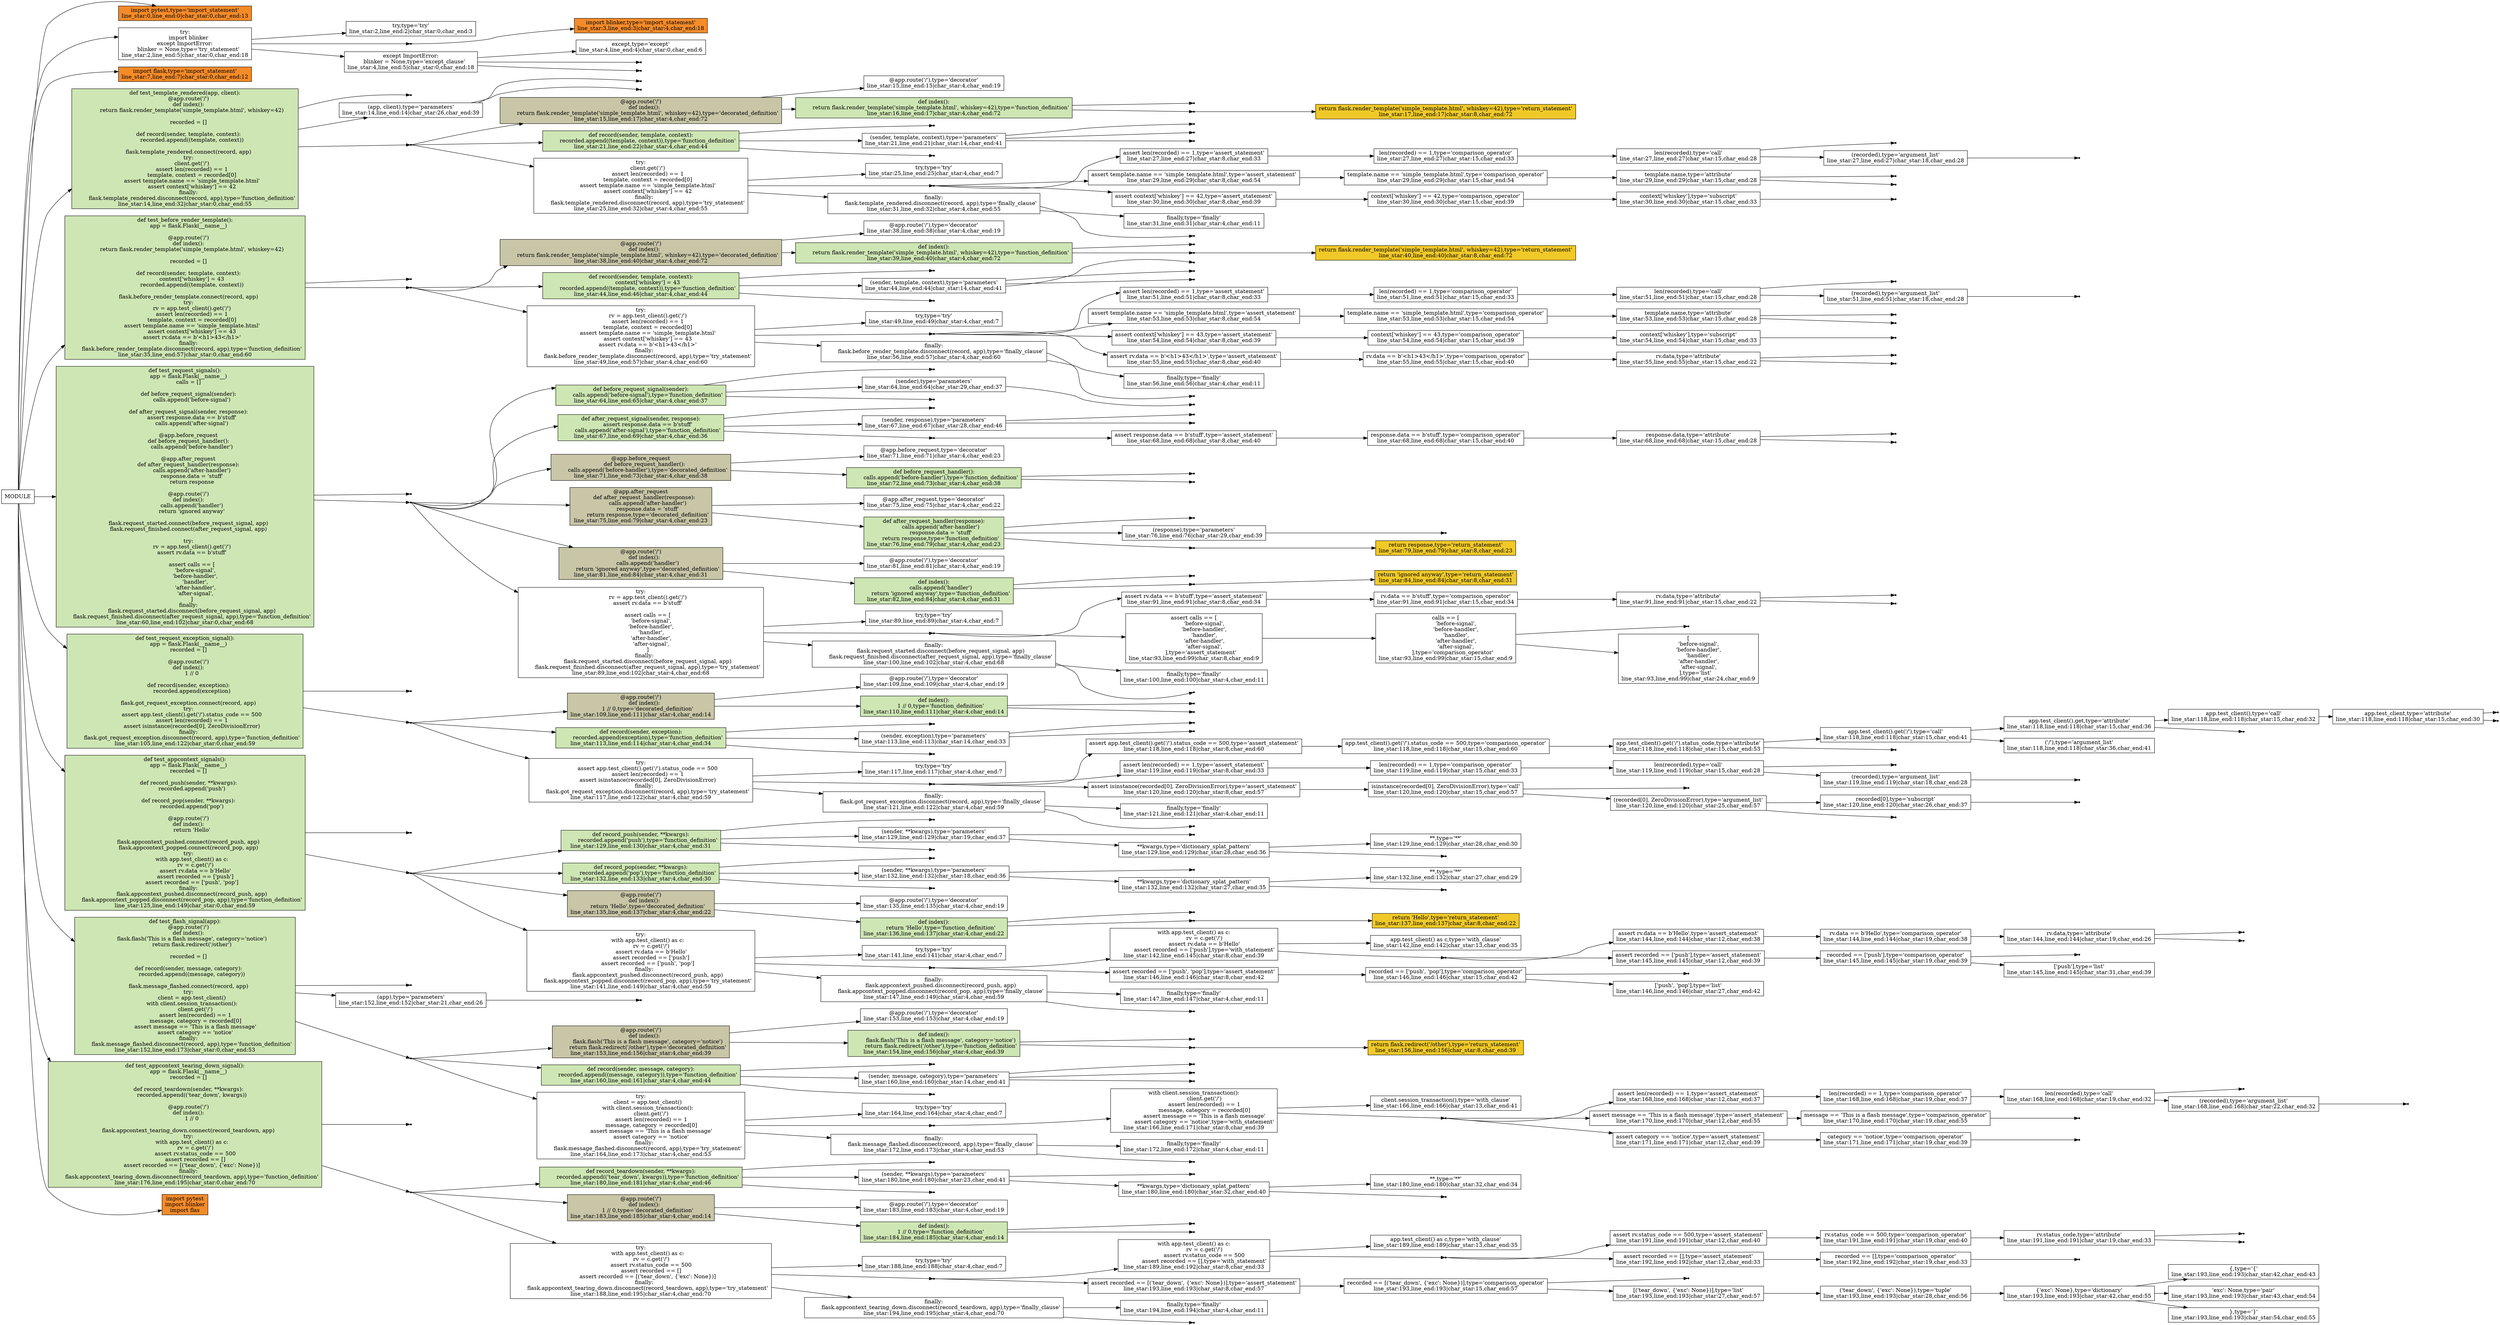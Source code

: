 digraph G{
rankdir="LR";
"MODULE"[shape="box",fillcolor="white",style=filled];
"import pytest,type='import_statement'\nline_star:0,line_end:0|char_star:0,char_end:13"[shape="box",fillcolor="#f48b29",style=filled];
"MODULE"->"import pytest,type='import_statement'\nline_star:0,line_end:0|char_star:0,char_end:13";
"try:\n    import blinker\nexcept ImportError:\n    blinker = None,type='try_statement'\nline_star:2,line_end:5|char_star:0,char_end:18"[shape="box",fillcolor="white",style=filled];
"MODULE"->"try:\n    import blinker\nexcept ImportError:\n    blinker = None,type='try_statement'\nline_star:2,line_end:5|char_star:0,char_end:18";
"try,type='try'\nline_star:2,line_end:2|char_star:0,char_end:3"[shape="box",fillcolor="white",style=filled];
"try:\n    import blinker\nexcept ImportError:\n    blinker = None,type='try_statement'\nline_star:2,line_end:5|char_star:0,char_end:18"->"try,type='try'\nline_star:2,line_end:2|char_star:0,char_end:3";
"type='INFORMATION BLOCK'\nline_star:3,line_end:3|char_star:4,char_end:18"[shape="point",fillcolor="#121013",style=filled];
"try:\n    import blinker\nexcept ImportError:\n    blinker = None,type='try_statement'\nline_star:2,line_end:5|char_star:0,char_end:18"->"type='INFORMATION BLOCK'\nline_star:3,line_end:3|char_star:4,char_end:18";
"import blinker,type='import_statement'\nline_star:3,line_end:3|char_star:4,char_end:18"[shape="box",fillcolor="#f48b29",style=filled];
"type='INFORMATION BLOCK'\nline_star:3,line_end:3|char_star:4,char_end:18"->"import blinker,type='import_statement'\nline_star:3,line_end:3|char_star:4,char_end:18";
"except ImportError:\n    blinker = None,type='except_clause'\nline_star:4,line_end:5|char_star:0,char_end:18"[shape="box",fillcolor="white",style=filled];
"try:\n    import blinker\nexcept ImportError:\n    blinker = None,type='try_statement'\nline_star:2,line_end:5|char_star:0,char_end:18"->"except ImportError:\n    blinker = None,type='except_clause'\nline_star:4,line_end:5|char_star:0,char_end:18";
"except,type='except'\nline_star:4,line_end:4|char_star:0,char_end:6"[shape="box",fillcolor="white",style=filled];
"except ImportError:\n    blinker = None,type='except_clause'\nline_star:4,line_end:5|char_star:0,char_end:18"->"except,type='except'\nline_star:4,line_end:4|char_star:0,char_end:6";
"ImportError,type='identifier'\nline_star:4,line_end:4|char_star:7,char_end:18"[shape="point",fillcolor="#121013",style=filled];
"except ImportError:\n    blinker = None,type='except_clause'\nline_star:4,line_end:5|char_star:0,char_end:18"->"ImportError,type='identifier'\nline_star:4,line_end:4|char_star:7,char_end:18";
"type='INFORMATION BLOCK'\nline_star:5,line_end:5|char_star:4,char_end:18"[shape="point",fillcolor="#121013",style=filled];
"except ImportError:\n    blinker = None,type='except_clause'\nline_star:4,line_end:5|char_star:0,char_end:18"->"type='INFORMATION BLOCK'\nline_star:5,line_end:5|char_star:4,char_end:18";
"import flask,type='import_statement'\nline_star:7,line_end:7|char_star:0,char_end:12"[shape="box",fillcolor="#f48b29",style=filled];
"MODULE"->"import flask,type='import_statement'\nline_star:7,line_end:7|char_star:0,char_end:12";
"def test_template_rendered(app, client):\n    @app.route('/')\n    def index():\n        return flask.render_template('simple_template.html', whiskey=42)\n\n    recorded = []\n\n    def record(sender, template, context):\n        recorded.append((template, context))\n\n    flask.template_rendered.connect(record, app)\n    try:\n        client.get('/')\n        assert len(recorded) == 1\n        template, context = recorded[0]\n        assert template.name == 'simple_template.html'\n        assert context['whiskey'] == 42\n    finally:\n        flask.template_rendered.disconnect(record, app),type='function_definition'\nline_star:14,line_end:32|char_star:0,char_end:55"[shape="box",fillcolor="#cee6b4",style=filled];
"MODULE"->"def test_template_rendered(app, client):\n    @app.route('/')\n    def index():\n        return flask.render_template('simple_template.html', whiskey=42)\n\n    recorded = []\n\n    def record(sender, template, context):\n        recorded.append((template, context))\n\n    flask.template_rendered.connect(record, app)\n    try:\n        client.get('/')\n        assert len(recorded) == 1\n        template, context = recorded[0]\n        assert template.name == 'simple_template.html'\n        assert context['whiskey'] == 42\n    finally:\n        flask.template_rendered.disconnect(record, app),type='function_definition'\nline_star:14,line_end:32|char_star:0,char_end:55";
"test_template_rendered,type='identifier'\nline_star:14,line_end:14|char_star:4,char_end:26"[shape="point",fillcolor="#121013",style=filled];
"def test_template_rendered(app, client):\n    @app.route('/')\n    def index():\n        return flask.render_template('simple_template.html', whiskey=42)\n\n    recorded = []\n\n    def record(sender, template, context):\n        recorded.append((template, context))\n\n    flask.template_rendered.connect(record, app)\n    try:\n        client.get('/')\n        assert len(recorded) == 1\n        template, context = recorded[0]\n        assert template.name == 'simple_template.html'\n        assert context['whiskey'] == 42\n    finally:\n        flask.template_rendered.disconnect(record, app),type='function_definition'\nline_star:14,line_end:32|char_star:0,char_end:55"->"test_template_rendered,type='identifier'\nline_star:14,line_end:14|char_star:4,char_end:26";
"(app, client),type='parameters'\nline_star:14,line_end:14|char_star:26,char_end:39"[shape="box",fillcolor="white",style=filled];
"def test_template_rendered(app, client):\n    @app.route('/')\n    def index():\n        return flask.render_template('simple_template.html', whiskey=42)\n\n    recorded = []\n\n    def record(sender, template, context):\n        recorded.append((template, context))\n\n    flask.template_rendered.connect(record, app)\n    try:\n        client.get('/')\n        assert len(recorded) == 1\n        template, context = recorded[0]\n        assert template.name == 'simple_template.html'\n        assert context['whiskey'] == 42\n    finally:\n        flask.template_rendered.disconnect(record, app),type='function_definition'\nline_star:14,line_end:32|char_star:0,char_end:55"->"(app, client),type='parameters'\nline_star:14,line_end:14|char_star:26,char_end:39";
"app,type='identifier'\nline_star:14,line_end:14|char_star:27,char_end:30"[shape="point",fillcolor="#121013",style=filled];
"(app, client),type='parameters'\nline_star:14,line_end:14|char_star:26,char_end:39"->"app,type='identifier'\nline_star:14,line_end:14|char_star:27,char_end:30";
"client,type='identifier'\nline_star:14,line_end:14|char_star:32,char_end:38"[shape="point",fillcolor="#121013",style=filled];
"(app, client),type='parameters'\nline_star:14,line_end:14|char_star:26,char_end:39"->"client,type='identifier'\nline_star:14,line_end:14|char_star:32,char_end:38";
"type='INFORMATION BLOCK'\nline_star:15,line_end:32|char_star:4,char_end:55"[shape="point",fillcolor="#121013",style=filled];
"def test_template_rendered(app, client):\n    @app.route('/')\n    def index():\n        return flask.render_template('simple_template.html', whiskey=42)\n\n    recorded = []\n\n    def record(sender, template, context):\n        recorded.append((template, context))\n\n    flask.template_rendered.connect(record, app)\n    try:\n        client.get('/')\n        assert len(recorded) == 1\n        template, context = recorded[0]\n        assert template.name == 'simple_template.html'\n        assert context['whiskey'] == 42\n    finally:\n        flask.template_rendered.disconnect(record, app),type='function_definition'\nline_star:14,line_end:32|char_star:0,char_end:55"->"type='INFORMATION BLOCK'\nline_star:15,line_end:32|char_star:4,char_end:55";
"@app.route('/')\n    def index():\n        return flask.render_template('simple_template.html', whiskey=42),type='decorated_definition'\nline_star:15,line_end:17|char_star:4,char_end:72"[shape="box",fillcolor="#c8c6a7",style=filled];
"type='INFORMATION BLOCK'\nline_star:15,line_end:32|char_star:4,char_end:55"->"@app.route('/')\n    def index():\n        return flask.render_template('simple_template.html', whiskey=42),type='decorated_definition'\nline_star:15,line_end:17|char_star:4,char_end:72";
"@app.route('/'),type='decorator'\nline_star:15,line_end:15|char_star:4,char_end:19"[shape="box",fillcolor="white",style=filled];
"@app.route('/')\n    def index():\n        return flask.render_template('simple_template.html', whiskey=42),type='decorated_definition'\nline_star:15,line_end:17|char_star:4,char_end:72"->"@app.route('/'),type='decorator'\nline_star:15,line_end:15|char_star:4,char_end:19";
"def index():\n        return flask.render_template('simple_template.html', whiskey=42),type='function_definition'\nline_star:16,line_end:17|char_star:4,char_end:72"[shape="box",fillcolor="#cee6b4",style=filled];
"@app.route('/')\n    def index():\n        return flask.render_template('simple_template.html', whiskey=42),type='decorated_definition'\nline_star:15,line_end:17|char_star:4,char_end:72"->"def index():\n        return flask.render_template('simple_template.html', whiskey=42),type='function_definition'\nline_star:16,line_end:17|char_star:4,char_end:72";
"index,type='identifier'\nline_star:16,line_end:16|char_star:8,char_end:13"[shape="point",fillcolor="#121013",style=filled];
"def index():\n        return flask.render_template('simple_template.html', whiskey=42),type='function_definition'\nline_star:16,line_end:17|char_star:4,char_end:72"->"index,type='identifier'\nline_star:16,line_end:16|char_star:8,char_end:13";
"type='INFORMATION BLOCK'\nline_star:17,line_end:17|char_star:8,char_end:72"[shape="point",fillcolor="#121013",style=filled];
"def index():\n        return flask.render_template('simple_template.html', whiskey=42),type='function_definition'\nline_star:16,line_end:17|char_star:4,char_end:72"->"type='INFORMATION BLOCK'\nline_star:17,line_end:17|char_star:8,char_end:72";
"return flask.render_template('simple_template.html', whiskey=42),type='return_statement'\nline_star:17,line_end:17|char_star:8,char_end:72"[shape="box",fillcolor="#f0c929",style=filled];
"type='INFORMATION BLOCK'\nline_star:17,line_end:17|char_star:8,char_end:72"->"return flask.render_template('simple_template.html', whiskey=42),type='return_statement'\nline_star:17,line_end:17|char_star:8,char_end:72";
"def record(sender, template, context):\n        recorded.append((template, context)),type='function_definition'\nline_star:21,line_end:22|char_star:4,char_end:44"[shape="box",fillcolor="#cee6b4",style=filled];
"type='INFORMATION BLOCK'\nline_star:15,line_end:32|char_star:4,char_end:55"->"def record(sender, template, context):\n        recorded.append((template, context)),type='function_definition'\nline_star:21,line_end:22|char_star:4,char_end:44";
"record,type='identifier'\nline_star:21,line_end:21|char_star:8,char_end:14"[shape="point",fillcolor="#121013",style=filled];
"def record(sender, template, context):\n        recorded.append((template, context)),type='function_definition'\nline_star:21,line_end:22|char_star:4,char_end:44"->"record,type='identifier'\nline_star:21,line_end:21|char_star:8,char_end:14";
"(sender, template, context),type='parameters'\nline_star:21,line_end:21|char_star:14,char_end:41"[shape="box",fillcolor="white",style=filled];
"def record(sender, template, context):\n        recorded.append((template, context)),type='function_definition'\nline_star:21,line_end:22|char_star:4,char_end:44"->"(sender, template, context),type='parameters'\nline_star:21,line_end:21|char_star:14,char_end:41";
"sender,type='identifier'\nline_star:21,line_end:21|char_star:15,char_end:21"[shape="point",fillcolor="#121013",style=filled];
"(sender, template, context),type='parameters'\nline_star:21,line_end:21|char_star:14,char_end:41"->"sender,type='identifier'\nline_star:21,line_end:21|char_star:15,char_end:21";
"template,type='identifier'\nline_star:21,line_end:21|char_star:23,char_end:31"[shape="point",fillcolor="#121013",style=filled];
"(sender, template, context),type='parameters'\nline_star:21,line_end:21|char_star:14,char_end:41"->"template,type='identifier'\nline_star:21,line_end:21|char_star:23,char_end:31";
"context,type='identifier'\nline_star:21,line_end:21|char_star:33,char_end:40"[shape="point",fillcolor="#121013",style=filled];
"(sender, template, context),type='parameters'\nline_star:21,line_end:21|char_star:14,char_end:41"->"context,type='identifier'\nline_star:21,line_end:21|char_star:33,char_end:40";
"type='INFORMATION BLOCK'\nline_star:22,line_end:22|char_star:8,char_end:44"[shape="point",fillcolor="#121013",style=filled];
"def record(sender, template, context):\n        recorded.append((template, context)),type='function_definition'\nline_star:21,line_end:22|char_star:4,char_end:44"->"type='INFORMATION BLOCK'\nline_star:22,line_end:22|char_star:8,char_end:44";
"try:\n        client.get('/')\n        assert len(recorded) == 1\n        template, context = recorded[0]\n        assert template.name == 'simple_template.html'\n        assert context['whiskey'] == 42\n    finally:\n        flask.template_rendered.disconnect(record, app),type='try_statement'\nline_star:25,line_end:32|char_star:4,char_end:55"[shape="box",fillcolor="white",style=filled];
"type='INFORMATION BLOCK'\nline_star:15,line_end:32|char_star:4,char_end:55"->"try:\n        client.get('/')\n        assert len(recorded) == 1\n        template, context = recorded[0]\n        assert template.name == 'simple_template.html'\n        assert context['whiskey'] == 42\n    finally:\n        flask.template_rendered.disconnect(record, app),type='try_statement'\nline_star:25,line_end:32|char_star:4,char_end:55";
"try,type='try'\nline_star:25,line_end:25|char_star:4,char_end:7"[shape="box",fillcolor="white",style=filled];
"try:\n        client.get('/')\n        assert len(recorded) == 1\n        template, context = recorded[0]\n        assert template.name == 'simple_template.html'\n        assert context['whiskey'] == 42\n    finally:\n        flask.template_rendered.disconnect(record, app),type='try_statement'\nline_star:25,line_end:32|char_star:4,char_end:55"->"try,type='try'\nline_star:25,line_end:25|char_star:4,char_end:7";
"type='INFORMATION BLOCK'\nline_star:26,line_end:30|char_star:8,char_end:39"[shape="point",fillcolor="#121013",style=filled];
"try:\n        client.get('/')\n        assert len(recorded) == 1\n        template, context = recorded[0]\n        assert template.name == 'simple_template.html'\n        assert context['whiskey'] == 42\n    finally:\n        flask.template_rendered.disconnect(record, app),type='try_statement'\nline_star:25,line_end:32|char_star:4,char_end:55"->"type='INFORMATION BLOCK'\nline_star:26,line_end:30|char_star:8,char_end:39";
"assert len(recorded) == 1,type='assert_statement'\nline_star:27,line_end:27|char_star:8,char_end:33"[shape="box",fillcolor="white",style=filled];
"type='INFORMATION BLOCK'\nline_star:26,line_end:30|char_star:8,char_end:39"->"assert len(recorded) == 1,type='assert_statement'\nline_star:27,line_end:27|char_star:8,char_end:33";
"len(recorded) == 1,type='comparison_operator'\nline_star:27,line_end:27|char_star:15,char_end:33"[shape="box",fillcolor="white",style=filled];
"assert len(recorded) == 1,type='assert_statement'\nline_star:27,line_end:27|char_star:8,char_end:33"->"len(recorded) == 1,type='comparison_operator'\nline_star:27,line_end:27|char_star:15,char_end:33";
"len(recorded),type='call'\nline_star:27,line_end:27|char_star:15,char_end:28"[shape="box",fillcolor="white",style=filled];
"len(recorded) == 1,type='comparison_operator'\nline_star:27,line_end:27|char_star:15,char_end:33"->"len(recorded),type='call'\nline_star:27,line_end:27|char_star:15,char_end:28";
"len,type='identifier'\nline_star:27,line_end:27|char_star:15,char_end:18"[shape="point",fillcolor="#121013",style=filled];
"len(recorded),type='call'\nline_star:27,line_end:27|char_star:15,char_end:28"->"len,type='identifier'\nline_star:27,line_end:27|char_star:15,char_end:18";
"(recorded),type='argument_list'\nline_star:27,line_end:27|char_star:18,char_end:28"[shape="box",fillcolor="white",style=filled];
"len(recorded),type='call'\nline_star:27,line_end:27|char_star:15,char_end:28"->"(recorded),type='argument_list'\nline_star:27,line_end:27|char_star:18,char_end:28";
"recorded,type='identifier'\nline_star:27,line_end:27|char_star:19,char_end:27"[shape="point",fillcolor="#121013",style=filled];
"(recorded),type='argument_list'\nline_star:27,line_end:27|char_star:18,char_end:28"->"recorded,type='identifier'\nline_star:27,line_end:27|char_star:19,char_end:27";
"assert template.name == 'simple_template.html',type='assert_statement'\nline_star:29,line_end:29|char_star:8,char_end:54"[shape="box",fillcolor="white",style=filled];
"type='INFORMATION BLOCK'\nline_star:26,line_end:30|char_star:8,char_end:39"->"assert template.name == 'simple_template.html',type='assert_statement'\nline_star:29,line_end:29|char_star:8,char_end:54";
"template.name == 'simple_template.html',type='comparison_operator'\nline_star:29,line_end:29|char_star:15,char_end:54"[shape="box",fillcolor="white",style=filled];
"assert template.name == 'simple_template.html',type='assert_statement'\nline_star:29,line_end:29|char_star:8,char_end:54"->"template.name == 'simple_template.html',type='comparison_operator'\nline_star:29,line_end:29|char_star:15,char_end:54";
"template.name,type='attribute'\nline_star:29,line_end:29|char_star:15,char_end:28"[shape="box",fillcolor="white",style=filled];
"template.name == 'simple_template.html',type='comparison_operator'\nline_star:29,line_end:29|char_star:15,char_end:54"->"template.name,type='attribute'\nline_star:29,line_end:29|char_star:15,char_end:28";
"template,type='identifier'\nline_star:29,line_end:29|char_star:15,char_end:23"[shape="point",fillcolor="#121013",style=filled];
"template.name,type='attribute'\nline_star:29,line_end:29|char_star:15,char_end:28"->"template,type='identifier'\nline_star:29,line_end:29|char_star:15,char_end:23";
"name,type='identifier'\nline_star:29,line_end:29|char_star:24,char_end:28"[shape="point",fillcolor="#121013",style=filled];
"template.name,type='attribute'\nline_star:29,line_end:29|char_star:15,char_end:28"->"name,type='identifier'\nline_star:29,line_end:29|char_star:24,char_end:28";
"assert context['whiskey'] == 42,type='assert_statement'\nline_star:30,line_end:30|char_star:8,char_end:39"[shape="box",fillcolor="white",style=filled];
"type='INFORMATION BLOCK'\nline_star:26,line_end:30|char_star:8,char_end:39"->"assert context['whiskey'] == 42,type='assert_statement'\nline_star:30,line_end:30|char_star:8,char_end:39";
"context['whiskey'] == 42,type='comparison_operator'\nline_star:30,line_end:30|char_star:15,char_end:39"[shape="box",fillcolor="white",style=filled];
"assert context['whiskey'] == 42,type='assert_statement'\nline_star:30,line_end:30|char_star:8,char_end:39"->"context['whiskey'] == 42,type='comparison_operator'\nline_star:30,line_end:30|char_star:15,char_end:39";
"context['whiskey'],type='subscript'\nline_star:30,line_end:30|char_star:15,char_end:33"[shape="box",fillcolor="white",style=filled];
"context['whiskey'] == 42,type='comparison_operator'\nline_star:30,line_end:30|char_star:15,char_end:39"->"context['whiskey'],type='subscript'\nline_star:30,line_end:30|char_star:15,char_end:33";
"context,type='identifier'\nline_star:30,line_end:30|char_star:15,char_end:22"[shape="point",fillcolor="#121013",style=filled];
"context['whiskey'],type='subscript'\nline_star:30,line_end:30|char_star:15,char_end:33"->"context,type='identifier'\nline_star:30,line_end:30|char_star:15,char_end:22";
"finally:\n        flask.template_rendered.disconnect(record, app),type='finally_clause'\nline_star:31,line_end:32|char_star:4,char_end:55"[shape="box",fillcolor="white",style=filled];
"try:\n        client.get('/')\n        assert len(recorded) == 1\n        template, context = recorded[0]\n        assert template.name == 'simple_template.html'\n        assert context['whiskey'] == 42\n    finally:\n        flask.template_rendered.disconnect(record, app),type='try_statement'\nline_star:25,line_end:32|char_star:4,char_end:55"->"finally:\n        flask.template_rendered.disconnect(record, app),type='finally_clause'\nline_star:31,line_end:32|char_star:4,char_end:55";
"finally,type='finally'\nline_star:31,line_end:31|char_star:4,char_end:11"[shape="box",fillcolor="white",style=filled];
"finally:\n        flask.template_rendered.disconnect(record, app),type='finally_clause'\nline_star:31,line_end:32|char_star:4,char_end:55"->"finally,type='finally'\nline_star:31,line_end:31|char_star:4,char_end:11";
"type='INFORMATION BLOCK'\nline_star:32,line_end:32|char_star:8,char_end:55"[shape="point",fillcolor="#121013",style=filled];
"finally:\n        flask.template_rendered.disconnect(record, app),type='finally_clause'\nline_star:31,line_end:32|char_star:4,char_end:55"->"type='INFORMATION BLOCK'\nline_star:32,line_end:32|char_star:8,char_end:55";
"def test_before_render_template():\n    app = flask.Flask(__name__)\n\n    @app.route('/')\n    def index():\n        return flask.render_template('simple_template.html', whiskey=42)\n\n    recorded = []\n\n    def record(sender, template, context):\n        context['whiskey'] = 43\n        recorded.append((template, context))\n\n    flask.before_render_template.connect(record, app)\n    try:\n        rv = app.test_client().get('/')\n        assert len(recorded) == 1\n        template, context = recorded[0]\n        assert template.name == 'simple_template.html'\n        assert context['whiskey'] == 43\n        assert rv.data == b'<h1>43</h1>'\n    finally:\n        flask.before_render_template.disconnect(record, app),type='function_definition'\nline_star:35,line_end:57|char_star:0,char_end:60"[shape="box",fillcolor="#cee6b4",style=filled];
"MODULE"->"def test_before_render_template():\n    app = flask.Flask(__name__)\n\n    @app.route('/')\n    def index():\n        return flask.render_template('simple_template.html', whiskey=42)\n\n    recorded = []\n\n    def record(sender, template, context):\n        context['whiskey'] = 43\n        recorded.append((template, context))\n\n    flask.before_render_template.connect(record, app)\n    try:\n        rv = app.test_client().get('/')\n        assert len(recorded) == 1\n        template, context = recorded[0]\n        assert template.name == 'simple_template.html'\n        assert context['whiskey'] == 43\n        assert rv.data == b'<h1>43</h1>'\n    finally:\n        flask.before_render_template.disconnect(record, app),type='function_definition'\nline_star:35,line_end:57|char_star:0,char_end:60";
"test_before_render_template,type='identifier'\nline_star:35,line_end:35|char_star:4,char_end:31"[shape="point",fillcolor="#121013",style=filled];
"def test_before_render_template():\n    app = flask.Flask(__name__)\n\n    @app.route('/')\n    def index():\n        return flask.render_template('simple_template.html', whiskey=42)\n\n    recorded = []\n\n    def record(sender, template, context):\n        context['whiskey'] = 43\n        recorded.append((template, context))\n\n    flask.before_render_template.connect(record, app)\n    try:\n        rv = app.test_client().get('/')\n        assert len(recorded) == 1\n        template, context = recorded[0]\n        assert template.name == 'simple_template.html'\n        assert context['whiskey'] == 43\n        assert rv.data == b'<h1>43</h1>'\n    finally:\n        flask.before_render_template.disconnect(record, app),type='function_definition'\nline_star:35,line_end:57|char_star:0,char_end:60"->"test_before_render_template,type='identifier'\nline_star:35,line_end:35|char_star:4,char_end:31";
"type='INFORMATION BLOCK'\nline_star:36,line_end:57|char_star:4,char_end:60"[shape="point",fillcolor="#121013",style=filled];
"def test_before_render_template():\n    app = flask.Flask(__name__)\n\n    @app.route('/')\n    def index():\n        return flask.render_template('simple_template.html', whiskey=42)\n\n    recorded = []\n\n    def record(sender, template, context):\n        context['whiskey'] = 43\n        recorded.append((template, context))\n\n    flask.before_render_template.connect(record, app)\n    try:\n        rv = app.test_client().get('/')\n        assert len(recorded) == 1\n        template, context = recorded[0]\n        assert template.name == 'simple_template.html'\n        assert context['whiskey'] == 43\n        assert rv.data == b'<h1>43</h1>'\n    finally:\n        flask.before_render_template.disconnect(record, app),type='function_definition'\nline_star:35,line_end:57|char_star:0,char_end:60"->"type='INFORMATION BLOCK'\nline_star:36,line_end:57|char_star:4,char_end:60";
"@app.route('/')\n    def index():\n        return flask.render_template('simple_template.html', whiskey=42),type='decorated_definition'\nline_star:38,line_end:40|char_star:4,char_end:72"[shape="box",fillcolor="#c8c6a7",style=filled];
"type='INFORMATION BLOCK'\nline_star:36,line_end:57|char_star:4,char_end:60"->"@app.route('/')\n    def index():\n        return flask.render_template('simple_template.html', whiskey=42),type='decorated_definition'\nline_star:38,line_end:40|char_star:4,char_end:72";
"@app.route('/'),type='decorator'\nline_star:38,line_end:38|char_star:4,char_end:19"[shape="box",fillcolor="white",style=filled];
"@app.route('/')\n    def index():\n        return flask.render_template('simple_template.html', whiskey=42),type='decorated_definition'\nline_star:38,line_end:40|char_star:4,char_end:72"->"@app.route('/'),type='decorator'\nline_star:38,line_end:38|char_star:4,char_end:19";
"def index():\n        return flask.render_template('simple_template.html', whiskey=42),type='function_definition'\nline_star:39,line_end:40|char_star:4,char_end:72"[shape="box",fillcolor="#cee6b4",style=filled];
"@app.route('/')\n    def index():\n        return flask.render_template('simple_template.html', whiskey=42),type='decorated_definition'\nline_star:38,line_end:40|char_star:4,char_end:72"->"def index():\n        return flask.render_template('simple_template.html', whiskey=42),type='function_definition'\nline_star:39,line_end:40|char_star:4,char_end:72";
"index,type='identifier'\nline_star:39,line_end:39|char_star:8,char_end:13"[shape="point",fillcolor="#121013",style=filled];
"def index():\n        return flask.render_template('simple_template.html', whiskey=42),type='function_definition'\nline_star:39,line_end:40|char_star:4,char_end:72"->"index,type='identifier'\nline_star:39,line_end:39|char_star:8,char_end:13";
"type='INFORMATION BLOCK'\nline_star:40,line_end:40|char_star:8,char_end:72"[shape="point",fillcolor="#121013",style=filled];
"def index():\n        return flask.render_template('simple_template.html', whiskey=42),type='function_definition'\nline_star:39,line_end:40|char_star:4,char_end:72"->"type='INFORMATION BLOCK'\nline_star:40,line_end:40|char_star:8,char_end:72";
"return flask.render_template('simple_template.html', whiskey=42),type='return_statement'\nline_star:40,line_end:40|char_star:8,char_end:72"[shape="box",fillcolor="#f0c929",style=filled];
"type='INFORMATION BLOCK'\nline_star:40,line_end:40|char_star:8,char_end:72"->"return flask.render_template('simple_template.html', whiskey=42),type='return_statement'\nline_star:40,line_end:40|char_star:8,char_end:72";
"def record(sender, template, context):\n        context['whiskey'] = 43\n        recorded.append((template, context)),type='function_definition'\nline_star:44,line_end:46|char_star:4,char_end:44"[shape="box",fillcolor="#cee6b4",style=filled];
"type='INFORMATION BLOCK'\nline_star:36,line_end:57|char_star:4,char_end:60"->"def record(sender, template, context):\n        context['whiskey'] = 43\n        recorded.append((template, context)),type='function_definition'\nline_star:44,line_end:46|char_star:4,char_end:44";
"record,type='identifier'\nline_star:44,line_end:44|char_star:8,char_end:14"[shape="point",fillcolor="#121013",style=filled];
"def record(sender, template, context):\n        context['whiskey'] = 43\n        recorded.append((template, context)),type='function_definition'\nline_star:44,line_end:46|char_star:4,char_end:44"->"record,type='identifier'\nline_star:44,line_end:44|char_star:8,char_end:14";
"(sender, template, context),type='parameters'\nline_star:44,line_end:44|char_star:14,char_end:41"[shape="box",fillcolor="white",style=filled];
"def record(sender, template, context):\n        context['whiskey'] = 43\n        recorded.append((template, context)),type='function_definition'\nline_star:44,line_end:46|char_star:4,char_end:44"->"(sender, template, context),type='parameters'\nline_star:44,line_end:44|char_star:14,char_end:41";
"sender,type='identifier'\nline_star:44,line_end:44|char_star:15,char_end:21"[shape="point",fillcolor="#121013",style=filled];
"(sender, template, context),type='parameters'\nline_star:44,line_end:44|char_star:14,char_end:41"->"sender,type='identifier'\nline_star:44,line_end:44|char_star:15,char_end:21";
"template,type='identifier'\nline_star:44,line_end:44|char_star:23,char_end:31"[shape="point",fillcolor="#121013",style=filled];
"(sender, template, context),type='parameters'\nline_star:44,line_end:44|char_star:14,char_end:41"->"template,type='identifier'\nline_star:44,line_end:44|char_star:23,char_end:31";
"context,type='identifier'\nline_star:44,line_end:44|char_star:33,char_end:40"[shape="point",fillcolor="#121013",style=filled];
"(sender, template, context),type='parameters'\nline_star:44,line_end:44|char_star:14,char_end:41"->"context,type='identifier'\nline_star:44,line_end:44|char_star:33,char_end:40";
"type='INFORMATION BLOCK'\nline_star:45,line_end:46|char_star:8,char_end:44"[shape="point",fillcolor="#121013",style=filled];
"def record(sender, template, context):\n        context['whiskey'] = 43\n        recorded.append((template, context)),type='function_definition'\nline_star:44,line_end:46|char_star:4,char_end:44"->"type='INFORMATION BLOCK'\nline_star:45,line_end:46|char_star:8,char_end:44";
"try:\n        rv = app.test_client().get('/')\n        assert len(recorded) == 1\n        template, context = recorded[0]\n        assert template.name == 'simple_template.html'\n        assert context['whiskey'] == 43\n        assert rv.data == b'<h1>43</h1>'\n    finally:\n        flask.before_render_template.disconnect(record, app),type='try_statement'\nline_star:49,line_end:57|char_star:4,char_end:60"[shape="box",fillcolor="white",style=filled];
"type='INFORMATION BLOCK'\nline_star:36,line_end:57|char_star:4,char_end:60"->"try:\n        rv = app.test_client().get('/')\n        assert len(recorded) == 1\n        template, context = recorded[0]\n        assert template.name == 'simple_template.html'\n        assert context['whiskey'] == 43\n        assert rv.data == b'<h1>43</h1>'\n    finally:\n        flask.before_render_template.disconnect(record, app),type='try_statement'\nline_star:49,line_end:57|char_star:4,char_end:60";
"try,type='try'\nline_star:49,line_end:49|char_star:4,char_end:7"[shape="box",fillcolor="white",style=filled];
"try:\n        rv = app.test_client().get('/')\n        assert len(recorded) == 1\n        template, context = recorded[0]\n        assert template.name == 'simple_template.html'\n        assert context['whiskey'] == 43\n        assert rv.data == b'<h1>43</h1>'\n    finally:\n        flask.before_render_template.disconnect(record, app),type='try_statement'\nline_star:49,line_end:57|char_star:4,char_end:60"->"try,type='try'\nline_star:49,line_end:49|char_star:4,char_end:7";
"type='INFORMATION BLOCK'\nline_star:50,line_end:55|char_star:8,char_end:40"[shape="point",fillcolor="#121013",style=filled];
"try:\n        rv = app.test_client().get('/')\n        assert len(recorded) == 1\n        template, context = recorded[0]\n        assert template.name == 'simple_template.html'\n        assert context['whiskey'] == 43\n        assert rv.data == b'<h1>43</h1>'\n    finally:\n        flask.before_render_template.disconnect(record, app),type='try_statement'\nline_star:49,line_end:57|char_star:4,char_end:60"->"type='INFORMATION BLOCK'\nline_star:50,line_end:55|char_star:8,char_end:40";
"assert len(recorded) == 1,type='assert_statement'\nline_star:51,line_end:51|char_star:8,char_end:33"[shape="box",fillcolor="white",style=filled];
"type='INFORMATION BLOCK'\nline_star:50,line_end:55|char_star:8,char_end:40"->"assert len(recorded) == 1,type='assert_statement'\nline_star:51,line_end:51|char_star:8,char_end:33";
"len(recorded) == 1,type='comparison_operator'\nline_star:51,line_end:51|char_star:15,char_end:33"[shape="box",fillcolor="white",style=filled];
"assert len(recorded) == 1,type='assert_statement'\nline_star:51,line_end:51|char_star:8,char_end:33"->"len(recorded) == 1,type='comparison_operator'\nline_star:51,line_end:51|char_star:15,char_end:33";
"len(recorded),type='call'\nline_star:51,line_end:51|char_star:15,char_end:28"[shape="box",fillcolor="white",style=filled];
"len(recorded) == 1,type='comparison_operator'\nline_star:51,line_end:51|char_star:15,char_end:33"->"len(recorded),type='call'\nline_star:51,line_end:51|char_star:15,char_end:28";
"len,type='identifier'\nline_star:51,line_end:51|char_star:15,char_end:18"[shape="point",fillcolor="#121013",style=filled];
"len(recorded),type='call'\nline_star:51,line_end:51|char_star:15,char_end:28"->"len,type='identifier'\nline_star:51,line_end:51|char_star:15,char_end:18";
"(recorded),type='argument_list'\nline_star:51,line_end:51|char_star:18,char_end:28"[shape="box",fillcolor="white",style=filled];
"len(recorded),type='call'\nline_star:51,line_end:51|char_star:15,char_end:28"->"(recorded),type='argument_list'\nline_star:51,line_end:51|char_star:18,char_end:28";
"recorded,type='identifier'\nline_star:51,line_end:51|char_star:19,char_end:27"[shape="point",fillcolor="#121013",style=filled];
"(recorded),type='argument_list'\nline_star:51,line_end:51|char_star:18,char_end:28"->"recorded,type='identifier'\nline_star:51,line_end:51|char_star:19,char_end:27";
"assert template.name == 'simple_template.html',type='assert_statement'\nline_star:53,line_end:53|char_star:8,char_end:54"[shape="box",fillcolor="white",style=filled];
"type='INFORMATION BLOCK'\nline_star:50,line_end:55|char_star:8,char_end:40"->"assert template.name == 'simple_template.html',type='assert_statement'\nline_star:53,line_end:53|char_star:8,char_end:54";
"template.name == 'simple_template.html',type='comparison_operator'\nline_star:53,line_end:53|char_star:15,char_end:54"[shape="box",fillcolor="white",style=filled];
"assert template.name == 'simple_template.html',type='assert_statement'\nline_star:53,line_end:53|char_star:8,char_end:54"->"template.name == 'simple_template.html',type='comparison_operator'\nline_star:53,line_end:53|char_star:15,char_end:54";
"template.name,type='attribute'\nline_star:53,line_end:53|char_star:15,char_end:28"[shape="box",fillcolor="white",style=filled];
"template.name == 'simple_template.html',type='comparison_operator'\nline_star:53,line_end:53|char_star:15,char_end:54"->"template.name,type='attribute'\nline_star:53,line_end:53|char_star:15,char_end:28";
"template,type='identifier'\nline_star:53,line_end:53|char_star:15,char_end:23"[shape="point",fillcolor="#121013",style=filled];
"template.name,type='attribute'\nline_star:53,line_end:53|char_star:15,char_end:28"->"template,type='identifier'\nline_star:53,line_end:53|char_star:15,char_end:23";
"name,type='identifier'\nline_star:53,line_end:53|char_star:24,char_end:28"[shape="point",fillcolor="#121013",style=filled];
"template.name,type='attribute'\nline_star:53,line_end:53|char_star:15,char_end:28"->"name,type='identifier'\nline_star:53,line_end:53|char_star:24,char_end:28";
"assert context['whiskey'] == 43,type='assert_statement'\nline_star:54,line_end:54|char_star:8,char_end:39"[shape="box",fillcolor="white",style=filled];
"type='INFORMATION BLOCK'\nline_star:50,line_end:55|char_star:8,char_end:40"->"assert context['whiskey'] == 43,type='assert_statement'\nline_star:54,line_end:54|char_star:8,char_end:39";
"context['whiskey'] == 43,type='comparison_operator'\nline_star:54,line_end:54|char_star:15,char_end:39"[shape="box",fillcolor="white",style=filled];
"assert context['whiskey'] == 43,type='assert_statement'\nline_star:54,line_end:54|char_star:8,char_end:39"->"context['whiskey'] == 43,type='comparison_operator'\nline_star:54,line_end:54|char_star:15,char_end:39";
"context['whiskey'],type='subscript'\nline_star:54,line_end:54|char_star:15,char_end:33"[shape="box",fillcolor="white",style=filled];
"context['whiskey'] == 43,type='comparison_operator'\nline_star:54,line_end:54|char_star:15,char_end:39"->"context['whiskey'],type='subscript'\nline_star:54,line_end:54|char_star:15,char_end:33";
"context,type='identifier'\nline_star:54,line_end:54|char_star:15,char_end:22"[shape="point",fillcolor="#121013",style=filled];
"context['whiskey'],type='subscript'\nline_star:54,line_end:54|char_star:15,char_end:33"->"context,type='identifier'\nline_star:54,line_end:54|char_star:15,char_end:22";
"assert rv.data == b'<h1>43</h1>',type='assert_statement'\nline_star:55,line_end:55|char_star:8,char_end:40"[shape="box",fillcolor="white",style=filled];
"type='INFORMATION BLOCK'\nline_star:50,line_end:55|char_star:8,char_end:40"->"assert rv.data == b'<h1>43</h1>',type='assert_statement'\nline_star:55,line_end:55|char_star:8,char_end:40";
"rv.data == b'<h1>43</h1>',type='comparison_operator'\nline_star:55,line_end:55|char_star:15,char_end:40"[shape="box",fillcolor="white",style=filled];
"assert rv.data == b'<h1>43</h1>',type='assert_statement'\nline_star:55,line_end:55|char_star:8,char_end:40"->"rv.data == b'<h1>43</h1>',type='comparison_operator'\nline_star:55,line_end:55|char_star:15,char_end:40";
"rv.data,type='attribute'\nline_star:55,line_end:55|char_star:15,char_end:22"[shape="box",fillcolor="white",style=filled];
"rv.data == b'<h1>43</h1>',type='comparison_operator'\nline_star:55,line_end:55|char_star:15,char_end:40"->"rv.data,type='attribute'\nline_star:55,line_end:55|char_star:15,char_end:22";
"rv,type='identifier'\nline_star:55,line_end:55|char_star:15,char_end:17"[shape="point",fillcolor="#121013",style=filled];
"rv.data,type='attribute'\nline_star:55,line_end:55|char_star:15,char_end:22"->"rv,type='identifier'\nline_star:55,line_end:55|char_star:15,char_end:17";
"data,type='identifier'\nline_star:55,line_end:55|char_star:18,char_end:22"[shape="point",fillcolor="#121013",style=filled];
"rv.data,type='attribute'\nline_star:55,line_end:55|char_star:15,char_end:22"->"data,type='identifier'\nline_star:55,line_end:55|char_star:18,char_end:22";
"finally:\n        flask.before_render_template.disconnect(record, app),type='finally_clause'\nline_star:56,line_end:57|char_star:4,char_end:60"[shape="box",fillcolor="white",style=filled];
"try:\n        rv = app.test_client().get('/')\n        assert len(recorded) == 1\n        template, context = recorded[0]\n        assert template.name == 'simple_template.html'\n        assert context['whiskey'] == 43\n        assert rv.data == b'<h1>43</h1>'\n    finally:\n        flask.before_render_template.disconnect(record, app),type='try_statement'\nline_star:49,line_end:57|char_star:4,char_end:60"->"finally:\n        flask.before_render_template.disconnect(record, app),type='finally_clause'\nline_star:56,line_end:57|char_star:4,char_end:60";
"finally,type='finally'\nline_star:56,line_end:56|char_star:4,char_end:11"[shape="box",fillcolor="white",style=filled];
"finally:\n        flask.before_render_template.disconnect(record, app),type='finally_clause'\nline_star:56,line_end:57|char_star:4,char_end:60"->"finally,type='finally'\nline_star:56,line_end:56|char_star:4,char_end:11";
"type='INFORMATION BLOCK'\nline_star:57,line_end:57|char_star:8,char_end:60"[shape="point",fillcolor="#121013",style=filled];
"finally:\n        flask.before_render_template.disconnect(record, app),type='finally_clause'\nline_star:56,line_end:57|char_star:4,char_end:60"->"type='INFORMATION BLOCK'\nline_star:57,line_end:57|char_star:8,char_end:60";
"def test_request_signals():\n    app = flask.Flask(__name__)\n    calls = []\n\n    def before_request_signal(sender):\n        calls.append('before-signal')\n\n    def after_request_signal(sender, response):\n        assert response.data == b'stuff'\n        calls.append('after-signal')\n\n    @app.before_request\n    def before_request_handler():\n        calls.append('before-handler')\n\n    @app.after_request\n    def after_request_handler(response):\n        calls.append('after-handler')\n        response.data = 'stuff'\n        return response\n\n    @app.route('/')\n    def index():\n        calls.append('handler')\n        return 'ignored anyway'\n\n    flask.request_started.connect(before_request_signal, app)\n    flask.request_finished.connect(after_request_signal, app)\n\n    try:\n        rv = app.test_client().get('/')\n        assert rv.data == b'stuff'\n\n        assert calls == [\n            'before-signal',\n            'before-handler',\n            'handler',\n            'after-handler',\n            'after-signal',\n        ]\n    finally:\n        flask.request_started.disconnect(before_request_signal, app)\n        flask.request_finished.disconnect(after_request_signal, app),type='function_definition'\nline_star:60,line_end:102|char_star:0,char_end:68"[shape="box",fillcolor="#cee6b4",style=filled];
"MODULE"->"def test_request_signals():\n    app = flask.Flask(__name__)\n    calls = []\n\n    def before_request_signal(sender):\n        calls.append('before-signal')\n\n    def after_request_signal(sender, response):\n        assert response.data == b'stuff'\n        calls.append('after-signal')\n\n    @app.before_request\n    def before_request_handler():\n        calls.append('before-handler')\n\n    @app.after_request\n    def after_request_handler(response):\n        calls.append('after-handler')\n        response.data = 'stuff'\n        return response\n\n    @app.route('/')\n    def index():\n        calls.append('handler')\n        return 'ignored anyway'\n\n    flask.request_started.connect(before_request_signal, app)\n    flask.request_finished.connect(after_request_signal, app)\n\n    try:\n        rv = app.test_client().get('/')\n        assert rv.data == b'stuff'\n\n        assert calls == [\n            'before-signal',\n            'before-handler',\n            'handler',\n            'after-handler',\n            'after-signal',\n        ]\n    finally:\n        flask.request_started.disconnect(before_request_signal, app)\n        flask.request_finished.disconnect(after_request_signal, app),type='function_definition'\nline_star:60,line_end:102|char_star:0,char_end:68";
"test_request_signals,type='identifier'\nline_star:60,line_end:60|char_star:4,char_end:24"[shape="point",fillcolor="#121013",style=filled];
"def test_request_signals():\n    app = flask.Flask(__name__)\n    calls = []\n\n    def before_request_signal(sender):\n        calls.append('before-signal')\n\n    def after_request_signal(sender, response):\n        assert response.data == b'stuff'\n        calls.append('after-signal')\n\n    @app.before_request\n    def before_request_handler():\n        calls.append('before-handler')\n\n    @app.after_request\n    def after_request_handler(response):\n        calls.append('after-handler')\n        response.data = 'stuff'\n        return response\n\n    @app.route('/')\n    def index():\n        calls.append('handler')\n        return 'ignored anyway'\n\n    flask.request_started.connect(before_request_signal, app)\n    flask.request_finished.connect(after_request_signal, app)\n\n    try:\n        rv = app.test_client().get('/')\n        assert rv.data == b'stuff'\n\n        assert calls == [\n            'before-signal',\n            'before-handler',\n            'handler',\n            'after-handler',\n            'after-signal',\n        ]\n    finally:\n        flask.request_started.disconnect(before_request_signal, app)\n        flask.request_finished.disconnect(after_request_signal, app),type='function_definition'\nline_star:60,line_end:102|char_star:0,char_end:68"->"test_request_signals,type='identifier'\nline_star:60,line_end:60|char_star:4,char_end:24";
"type='INFORMATION BLOCK'\nline_star:61,line_end:102|char_star:4,char_end:68"[shape="point",fillcolor="#121013",style=filled];
"def test_request_signals():\n    app = flask.Flask(__name__)\n    calls = []\n\n    def before_request_signal(sender):\n        calls.append('before-signal')\n\n    def after_request_signal(sender, response):\n        assert response.data == b'stuff'\n        calls.append('after-signal')\n\n    @app.before_request\n    def before_request_handler():\n        calls.append('before-handler')\n\n    @app.after_request\n    def after_request_handler(response):\n        calls.append('after-handler')\n        response.data = 'stuff'\n        return response\n\n    @app.route('/')\n    def index():\n        calls.append('handler')\n        return 'ignored anyway'\n\n    flask.request_started.connect(before_request_signal, app)\n    flask.request_finished.connect(after_request_signal, app)\n\n    try:\n        rv = app.test_client().get('/')\n        assert rv.data == b'stuff'\n\n        assert calls == [\n            'before-signal',\n            'before-handler',\n            'handler',\n            'after-handler',\n            'after-signal',\n        ]\n    finally:\n        flask.request_started.disconnect(before_request_signal, app)\n        flask.request_finished.disconnect(after_request_signal, app),type='function_definition'\nline_star:60,line_end:102|char_star:0,char_end:68"->"type='INFORMATION BLOCK'\nline_star:61,line_end:102|char_star:4,char_end:68";
"def before_request_signal(sender):\n        calls.append('before-signal'),type='function_definition'\nline_star:64,line_end:65|char_star:4,char_end:37"[shape="box",fillcolor="#cee6b4",style=filled];
"type='INFORMATION BLOCK'\nline_star:61,line_end:102|char_star:4,char_end:68"->"def before_request_signal(sender):\n        calls.append('before-signal'),type='function_definition'\nline_star:64,line_end:65|char_star:4,char_end:37";
"before_request_signal,type='identifier'\nline_star:64,line_end:64|char_star:8,char_end:29"[shape="point",fillcolor="#121013",style=filled];
"def before_request_signal(sender):\n        calls.append('before-signal'),type='function_definition'\nline_star:64,line_end:65|char_star:4,char_end:37"->"before_request_signal,type='identifier'\nline_star:64,line_end:64|char_star:8,char_end:29";
"(sender),type='parameters'\nline_star:64,line_end:64|char_star:29,char_end:37"[shape="box",fillcolor="white",style=filled];
"def before_request_signal(sender):\n        calls.append('before-signal'),type='function_definition'\nline_star:64,line_end:65|char_star:4,char_end:37"->"(sender),type='parameters'\nline_star:64,line_end:64|char_star:29,char_end:37";
"sender,type='identifier'\nline_star:64,line_end:64|char_star:30,char_end:36"[shape="point",fillcolor="#121013",style=filled];
"(sender),type='parameters'\nline_star:64,line_end:64|char_star:29,char_end:37"->"sender,type='identifier'\nline_star:64,line_end:64|char_star:30,char_end:36";
"type='INFORMATION BLOCK'\nline_star:65,line_end:65|char_star:8,char_end:37"[shape="point",fillcolor="#121013",style=filled];
"def before_request_signal(sender):\n        calls.append('before-signal'),type='function_definition'\nline_star:64,line_end:65|char_star:4,char_end:37"->"type='INFORMATION BLOCK'\nline_star:65,line_end:65|char_star:8,char_end:37";
"def after_request_signal(sender, response):\n        assert response.data == b'stuff'\n        calls.append('after-signal'),type='function_definition'\nline_star:67,line_end:69|char_star:4,char_end:36"[shape="box",fillcolor="#cee6b4",style=filled];
"type='INFORMATION BLOCK'\nline_star:61,line_end:102|char_star:4,char_end:68"->"def after_request_signal(sender, response):\n        assert response.data == b'stuff'\n        calls.append('after-signal'),type='function_definition'\nline_star:67,line_end:69|char_star:4,char_end:36";
"after_request_signal,type='identifier'\nline_star:67,line_end:67|char_star:8,char_end:28"[shape="point",fillcolor="#121013",style=filled];
"def after_request_signal(sender, response):\n        assert response.data == b'stuff'\n        calls.append('after-signal'),type='function_definition'\nline_star:67,line_end:69|char_star:4,char_end:36"->"after_request_signal,type='identifier'\nline_star:67,line_end:67|char_star:8,char_end:28";
"(sender, response),type='parameters'\nline_star:67,line_end:67|char_star:28,char_end:46"[shape="box",fillcolor="white",style=filled];
"def after_request_signal(sender, response):\n        assert response.data == b'stuff'\n        calls.append('after-signal'),type='function_definition'\nline_star:67,line_end:69|char_star:4,char_end:36"->"(sender, response),type='parameters'\nline_star:67,line_end:67|char_star:28,char_end:46";
"sender,type='identifier'\nline_star:67,line_end:67|char_star:29,char_end:35"[shape="point",fillcolor="#121013",style=filled];
"(sender, response),type='parameters'\nline_star:67,line_end:67|char_star:28,char_end:46"->"sender,type='identifier'\nline_star:67,line_end:67|char_star:29,char_end:35";
"response,type='identifier'\nline_star:67,line_end:67|char_star:37,char_end:45"[shape="point",fillcolor="#121013",style=filled];
"(sender, response),type='parameters'\nline_star:67,line_end:67|char_star:28,char_end:46"->"response,type='identifier'\nline_star:67,line_end:67|char_star:37,char_end:45";
"type='INFORMATION BLOCK'\nline_star:68,line_end:69|char_star:8,char_end:36"[shape="point",fillcolor="#121013",style=filled];
"def after_request_signal(sender, response):\n        assert response.data == b'stuff'\n        calls.append('after-signal'),type='function_definition'\nline_star:67,line_end:69|char_star:4,char_end:36"->"type='INFORMATION BLOCK'\nline_star:68,line_end:69|char_star:8,char_end:36";
"assert response.data == b'stuff',type='assert_statement'\nline_star:68,line_end:68|char_star:8,char_end:40"[shape="box",fillcolor="white",style=filled];
"type='INFORMATION BLOCK'\nline_star:68,line_end:69|char_star:8,char_end:36"->"assert response.data == b'stuff',type='assert_statement'\nline_star:68,line_end:68|char_star:8,char_end:40";
"response.data == b'stuff',type='comparison_operator'\nline_star:68,line_end:68|char_star:15,char_end:40"[shape="box",fillcolor="white",style=filled];
"assert response.data == b'stuff',type='assert_statement'\nline_star:68,line_end:68|char_star:8,char_end:40"->"response.data == b'stuff',type='comparison_operator'\nline_star:68,line_end:68|char_star:15,char_end:40";
"response.data,type='attribute'\nline_star:68,line_end:68|char_star:15,char_end:28"[shape="box",fillcolor="white",style=filled];
"response.data == b'stuff',type='comparison_operator'\nline_star:68,line_end:68|char_star:15,char_end:40"->"response.data,type='attribute'\nline_star:68,line_end:68|char_star:15,char_end:28";
"response,type='identifier'\nline_star:68,line_end:68|char_star:15,char_end:23"[shape="point",fillcolor="#121013",style=filled];
"response.data,type='attribute'\nline_star:68,line_end:68|char_star:15,char_end:28"->"response,type='identifier'\nline_star:68,line_end:68|char_star:15,char_end:23";
"data,type='identifier'\nline_star:68,line_end:68|char_star:24,char_end:28"[shape="point",fillcolor="#121013",style=filled];
"response.data,type='attribute'\nline_star:68,line_end:68|char_star:15,char_end:28"->"data,type='identifier'\nline_star:68,line_end:68|char_star:24,char_end:28";
"@app.before_request\n    def before_request_handler():\n        calls.append('before-handler'),type='decorated_definition'\nline_star:71,line_end:73|char_star:4,char_end:38"[shape="box",fillcolor="#c8c6a7",style=filled];
"type='INFORMATION BLOCK'\nline_star:61,line_end:102|char_star:4,char_end:68"->"@app.before_request\n    def before_request_handler():\n        calls.append('before-handler'),type='decorated_definition'\nline_star:71,line_end:73|char_star:4,char_end:38";
"@app.before_request,type='decorator'\nline_star:71,line_end:71|char_star:4,char_end:23"[shape="box",fillcolor="white",style=filled];
"@app.before_request\n    def before_request_handler():\n        calls.append('before-handler'),type='decorated_definition'\nline_star:71,line_end:73|char_star:4,char_end:38"->"@app.before_request,type='decorator'\nline_star:71,line_end:71|char_star:4,char_end:23";
"def before_request_handler():\n        calls.append('before-handler'),type='function_definition'\nline_star:72,line_end:73|char_star:4,char_end:38"[shape="box",fillcolor="#cee6b4",style=filled];
"@app.before_request\n    def before_request_handler():\n        calls.append('before-handler'),type='decorated_definition'\nline_star:71,line_end:73|char_star:4,char_end:38"->"def before_request_handler():\n        calls.append('before-handler'),type='function_definition'\nline_star:72,line_end:73|char_star:4,char_end:38";
"before_request_handler,type='identifier'\nline_star:72,line_end:72|char_star:8,char_end:30"[shape="point",fillcolor="#121013",style=filled];
"def before_request_handler():\n        calls.append('before-handler'),type='function_definition'\nline_star:72,line_end:73|char_star:4,char_end:38"->"before_request_handler,type='identifier'\nline_star:72,line_end:72|char_star:8,char_end:30";
"type='INFORMATION BLOCK'\nline_star:73,line_end:73|char_star:8,char_end:38"[shape="point",fillcolor="#121013",style=filled];
"def before_request_handler():\n        calls.append('before-handler'),type='function_definition'\nline_star:72,line_end:73|char_star:4,char_end:38"->"type='INFORMATION BLOCK'\nline_star:73,line_end:73|char_star:8,char_end:38";
"@app.after_request\n    def after_request_handler(response):\n        calls.append('after-handler')\n        response.data = 'stuff'\n        return response,type='decorated_definition'\nline_star:75,line_end:79|char_star:4,char_end:23"[shape="box",fillcolor="#c8c6a7",style=filled];
"type='INFORMATION BLOCK'\nline_star:61,line_end:102|char_star:4,char_end:68"->"@app.after_request\n    def after_request_handler(response):\n        calls.append('after-handler')\n        response.data = 'stuff'\n        return response,type='decorated_definition'\nline_star:75,line_end:79|char_star:4,char_end:23";
"@app.after_request,type='decorator'\nline_star:75,line_end:75|char_star:4,char_end:22"[shape="box",fillcolor="white",style=filled];
"@app.after_request\n    def after_request_handler(response):\n        calls.append('after-handler')\n        response.data = 'stuff'\n        return response,type='decorated_definition'\nline_star:75,line_end:79|char_star:4,char_end:23"->"@app.after_request,type='decorator'\nline_star:75,line_end:75|char_star:4,char_end:22";
"def after_request_handler(response):\n        calls.append('after-handler')\n        response.data = 'stuff'\n        return response,type='function_definition'\nline_star:76,line_end:79|char_star:4,char_end:23"[shape="box",fillcolor="#cee6b4",style=filled];
"@app.after_request\n    def after_request_handler(response):\n        calls.append('after-handler')\n        response.data = 'stuff'\n        return response,type='decorated_definition'\nline_star:75,line_end:79|char_star:4,char_end:23"->"def after_request_handler(response):\n        calls.append('after-handler')\n        response.data = 'stuff'\n        return response,type='function_definition'\nline_star:76,line_end:79|char_star:4,char_end:23";
"after_request_handler,type='identifier'\nline_star:76,line_end:76|char_star:8,char_end:29"[shape="point",fillcolor="#121013",style=filled];
"def after_request_handler(response):\n        calls.append('after-handler')\n        response.data = 'stuff'\n        return response,type='function_definition'\nline_star:76,line_end:79|char_star:4,char_end:23"->"after_request_handler,type='identifier'\nline_star:76,line_end:76|char_star:8,char_end:29";
"(response),type='parameters'\nline_star:76,line_end:76|char_star:29,char_end:39"[shape="box",fillcolor="white",style=filled];
"def after_request_handler(response):\n        calls.append('after-handler')\n        response.data = 'stuff'\n        return response,type='function_definition'\nline_star:76,line_end:79|char_star:4,char_end:23"->"(response),type='parameters'\nline_star:76,line_end:76|char_star:29,char_end:39";
"response,type='identifier'\nline_star:76,line_end:76|char_star:30,char_end:38"[shape="point",fillcolor="#121013",style=filled];
"(response),type='parameters'\nline_star:76,line_end:76|char_star:29,char_end:39"->"response,type='identifier'\nline_star:76,line_end:76|char_star:30,char_end:38";
"type='INFORMATION BLOCK'\nline_star:77,line_end:79|char_star:8,char_end:23"[shape="point",fillcolor="#121013",style=filled];
"def after_request_handler(response):\n        calls.append('after-handler')\n        response.data = 'stuff'\n        return response,type='function_definition'\nline_star:76,line_end:79|char_star:4,char_end:23"->"type='INFORMATION BLOCK'\nline_star:77,line_end:79|char_star:8,char_end:23";
"return response,type='return_statement'\nline_star:79,line_end:79|char_star:8,char_end:23"[shape="box",fillcolor="#f0c929",style=filled];
"type='INFORMATION BLOCK'\nline_star:77,line_end:79|char_star:8,char_end:23"->"return response,type='return_statement'\nline_star:79,line_end:79|char_star:8,char_end:23";
"@app.route('/')\n    def index():\n        calls.append('handler')\n        return 'ignored anyway',type='decorated_definition'\nline_star:81,line_end:84|char_star:4,char_end:31"[shape="box",fillcolor="#c8c6a7",style=filled];
"type='INFORMATION BLOCK'\nline_star:61,line_end:102|char_star:4,char_end:68"->"@app.route('/')\n    def index():\n        calls.append('handler')\n        return 'ignored anyway',type='decorated_definition'\nline_star:81,line_end:84|char_star:4,char_end:31";
"@app.route('/'),type='decorator'\nline_star:81,line_end:81|char_star:4,char_end:19"[shape="box",fillcolor="white",style=filled];
"@app.route('/')\n    def index():\n        calls.append('handler')\n        return 'ignored anyway',type='decorated_definition'\nline_star:81,line_end:84|char_star:4,char_end:31"->"@app.route('/'),type='decorator'\nline_star:81,line_end:81|char_star:4,char_end:19";
"def index():\n        calls.append('handler')\n        return 'ignored anyway',type='function_definition'\nline_star:82,line_end:84|char_star:4,char_end:31"[shape="box",fillcolor="#cee6b4",style=filled];
"@app.route('/')\n    def index():\n        calls.append('handler')\n        return 'ignored anyway',type='decorated_definition'\nline_star:81,line_end:84|char_star:4,char_end:31"->"def index():\n        calls.append('handler')\n        return 'ignored anyway',type='function_definition'\nline_star:82,line_end:84|char_star:4,char_end:31";
"index,type='identifier'\nline_star:82,line_end:82|char_star:8,char_end:13"[shape="point",fillcolor="#121013",style=filled];
"def index():\n        calls.append('handler')\n        return 'ignored anyway',type='function_definition'\nline_star:82,line_end:84|char_star:4,char_end:31"->"index,type='identifier'\nline_star:82,line_end:82|char_star:8,char_end:13";
"type='INFORMATION BLOCK'\nline_star:83,line_end:84|char_star:8,char_end:31"[shape="point",fillcolor="#121013",style=filled];
"def index():\n        calls.append('handler')\n        return 'ignored anyway',type='function_definition'\nline_star:82,line_end:84|char_star:4,char_end:31"->"type='INFORMATION BLOCK'\nline_star:83,line_end:84|char_star:8,char_end:31";
"return 'ignored anyway',type='return_statement'\nline_star:84,line_end:84|char_star:8,char_end:31"[shape="box",fillcolor="#f0c929",style=filled];
"type='INFORMATION BLOCK'\nline_star:83,line_end:84|char_star:8,char_end:31"->"return 'ignored anyway',type='return_statement'\nline_star:84,line_end:84|char_star:8,char_end:31";
"try:\n        rv = app.test_client().get('/')\n        assert rv.data == b'stuff'\n\n        assert calls == [\n            'before-signal',\n            'before-handler',\n            'handler',\n            'after-handler',\n            'after-signal',\n        ]\n    finally:\n        flask.request_started.disconnect(before_request_signal, app)\n        flask.request_finished.disconnect(after_request_signal, app),type='try_statement'\nline_star:89,line_end:102|char_star:4,char_end:68"[shape="box",fillcolor="white",style=filled];
"type='INFORMATION BLOCK'\nline_star:61,line_end:102|char_star:4,char_end:68"->"try:\n        rv = app.test_client().get('/')\n        assert rv.data == b'stuff'\n\n        assert calls == [\n            'before-signal',\n            'before-handler',\n            'handler',\n            'after-handler',\n            'after-signal',\n        ]\n    finally:\n        flask.request_started.disconnect(before_request_signal, app)\n        flask.request_finished.disconnect(after_request_signal, app),type='try_statement'\nline_star:89,line_end:102|char_star:4,char_end:68";
"try,type='try'\nline_star:89,line_end:89|char_star:4,char_end:7"[shape="box",fillcolor="white",style=filled];
"try:\n        rv = app.test_client().get('/')\n        assert rv.data == b'stuff'\n\n        assert calls == [\n            'before-signal',\n            'before-handler',\n            'handler',\n            'after-handler',\n            'after-signal',\n        ]\n    finally:\n        flask.request_started.disconnect(before_request_signal, app)\n        flask.request_finished.disconnect(after_request_signal, app),type='try_statement'\nline_star:89,line_end:102|char_star:4,char_end:68"->"try,type='try'\nline_star:89,line_end:89|char_star:4,char_end:7";
"type='INFORMATION BLOCK'\nline_star:90,line_end:99|char_star:8,char_end:9"[shape="point",fillcolor="#121013",style=filled];
"try:\n        rv = app.test_client().get('/')\n        assert rv.data == b'stuff'\n\n        assert calls == [\n            'before-signal',\n            'before-handler',\n            'handler',\n            'after-handler',\n            'after-signal',\n        ]\n    finally:\n        flask.request_started.disconnect(before_request_signal, app)\n        flask.request_finished.disconnect(after_request_signal, app),type='try_statement'\nline_star:89,line_end:102|char_star:4,char_end:68"->"type='INFORMATION BLOCK'\nline_star:90,line_end:99|char_star:8,char_end:9";
"assert rv.data == b'stuff',type='assert_statement'\nline_star:91,line_end:91|char_star:8,char_end:34"[shape="box",fillcolor="white",style=filled];
"type='INFORMATION BLOCK'\nline_star:90,line_end:99|char_star:8,char_end:9"->"assert rv.data == b'stuff',type='assert_statement'\nline_star:91,line_end:91|char_star:8,char_end:34";
"rv.data == b'stuff',type='comparison_operator'\nline_star:91,line_end:91|char_star:15,char_end:34"[shape="box",fillcolor="white",style=filled];
"assert rv.data == b'stuff',type='assert_statement'\nline_star:91,line_end:91|char_star:8,char_end:34"->"rv.data == b'stuff',type='comparison_operator'\nline_star:91,line_end:91|char_star:15,char_end:34";
"rv.data,type='attribute'\nline_star:91,line_end:91|char_star:15,char_end:22"[shape="box",fillcolor="white",style=filled];
"rv.data == b'stuff',type='comparison_operator'\nline_star:91,line_end:91|char_star:15,char_end:34"->"rv.data,type='attribute'\nline_star:91,line_end:91|char_star:15,char_end:22";
"rv,type='identifier'\nline_star:91,line_end:91|char_star:15,char_end:17"[shape="point",fillcolor="#121013",style=filled];
"rv.data,type='attribute'\nline_star:91,line_end:91|char_star:15,char_end:22"->"rv,type='identifier'\nline_star:91,line_end:91|char_star:15,char_end:17";
"data,type='identifier'\nline_star:91,line_end:91|char_star:18,char_end:22"[shape="point",fillcolor="#121013",style=filled];
"rv.data,type='attribute'\nline_star:91,line_end:91|char_star:15,char_end:22"->"data,type='identifier'\nline_star:91,line_end:91|char_star:18,char_end:22";
"assert calls == [\n            'before-signal',\n            'before-handler',\n            'handler',\n            'after-handler',\n            'after-signal',\n        ],type='assert_statement'\nline_star:93,line_end:99|char_star:8,char_end:9"[shape="box",fillcolor="white",style=filled];
"type='INFORMATION BLOCK'\nline_star:90,line_end:99|char_star:8,char_end:9"->"assert calls == [\n            'before-signal',\n            'before-handler',\n            'handler',\n            'after-handler',\n            'after-signal',\n        ],type='assert_statement'\nline_star:93,line_end:99|char_star:8,char_end:9";
"calls == [\n            'before-signal',\n            'before-handler',\n            'handler',\n            'after-handler',\n            'after-signal',\n        ],type='comparison_operator'\nline_star:93,line_end:99|char_star:15,char_end:9"[shape="box",fillcolor="white",style=filled];
"assert calls == [\n            'before-signal',\n            'before-handler',\n            'handler',\n            'after-handler',\n            'after-signal',\n        ],type='assert_statement'\nline_star:93,line_end:99|char_star:8,char_end:9"->"calls == [\n            'before-signal',\n            'before-handler',\n            'handler',\n            'after-handler',\n            'after-signal',\n        ],type='comparison_operator'\nline_star:93,line_end:99|char_star:15,char_end:9";
"calls,type='identifier'\nline_star:93,line_end:93|char_star:15,char_end:20"[shape="point",fillcolor="#121013",style=filled];
"calls == [\n            'before-signal',\n            'before-handler',\n            'handler',\n            'after-handler',\n            'after-signal',\n        ],type='comparison_operator'\nline_star:93,line_end:99|char_star:15,char_end:9"->"calls,type='identifier'\nline_star:93,line_end:93|char_star:15,char_end:20";
"[\n            'before-signal',\n            'before-handler',\n            'handler',\n            'after-handler',\n            'after-signal',\n        ],type='list'\nline_star:93,line_end:99|char_star:24,char_end:9"[shape="box",fillcolor="white",style=filled];
"calls == [\n            'before-signal',\n            'before-handler',\n            'handler',\n            'after-handler',\n            'after-signal',\n        ],type='comparison_operator'\nline_star:93,line_end:99|char_star:15,char_end:9"->"[\n            'before-signal',\n            'before-handler',\n            'handler',\n            'after-handler',\n            'after-signal',\n        ],type='list'\nline_star:93,line_end:99|char_star:24,char_end:9";
"finally:\n        flask.request_started.disconnect(before_request_signal, app)\n        flask.request_finished.disconnect(after_request_signal, app),type='finally_clause'\nline_star:100,line_end:102|char_star:4,char_end:68"[shape="box",fillcolor="white",style=filled];
"try:\n        rv = app.test_client().get('/')\n        assert rv.data == b'stuff'\n\n        assert calls == [\n            'before-signal',\n            'before-handler',\n            'handler',\n            'after-handler',\n            'after-signal',\n        ]\n    finally:\n        flask.request_started.disconnect(before_request_signal, app)\n        flask.request_finished.disconnect(after_request_signal, app),type='try_statement'\nline_star:89,line_end:102|char_star:4,char_end:68"->"finally:\n        flask.request_started.disconnect(before_request_signal, app)\n        flask.request_finished.disconnect(after_request_signal, app),type='finally_clause'\nline_star:100,line_end:102|char_star:4,char_end:68";
"finally,type='finally'\nline_star:100,line_end:100|char_star:4,char_end:11"[shape="box",fillcolor="white",style=filled];
"finally:\n        flask.request_started.disconnect(before_request_signal, app)\n        flask.request_finished.disconnect(after_request_signal, app),type='finally_clause'\nline_star:100,line_end:102|char_star:4,char_end:68"->"finally,type='finally'\nline_star:100,line_end:100|char_star:4,char_end:11";
"type='INFORMATION BLOCK'\nline_star:101,line_end:102|char_star:8,char_end:68"[shape="point",fillcolor="#121013",style=filled];
"finally:\n        flask.request_started.disconnect(before_request_signal, app)\n        flask.request_finished.disconnect(after_request_signal, app),type='finally_clause'\nline_star:100,line_end:102|char_star:4,char_end:68"->"type='INFORMATION BLOCK'\nline_star:101,line_end:102|char_star:8,char_end:68";
"def test_request_exception_signal():\n    app = flask.Flask(__name__)\n    recorded = []\n\n    @app.route('/')\n    def index():\n        1 // 0\n\n    def record(sender, exception):\n        recorded.append(exception)\n\n    flask.got_request_exception.connect(record, app)\n    try:\n        assert app.test_client().get('/').status_code == 500\n        assert len(recorded) == 1\n        assert isinstance(recorded[0], ZeroDivisionError)\n    finally:\n        flask.got_request_exception.disconnect(record, app),type='function_definition'\nline_star:105,line_end:122|char_star:0,char_end:59"[shape="box",fillcolor="#cee6b4",style=filled];
"MODULE"->"def test_request_exception_signal():\n    app = flask.Flask(__name__)\n    recorded = []\n\n    @app.route('/')\n    def index():\n        1 // 0\n\n    def record(sender, exception):\n        recorded.append(exception)\n\n    flask.got_request_exception.connect(record, app)\n    try:\n        assert app.test_client().get('/').status_code == 500\n        assert len(recorded) == 1\n        assert isinstance(recorded[0], ZeroDivisionError)\n    finally:\n        flask.got_request_exception.disconnect(record, app),type='function_definition'\nline_star:105,line_end:122|char_star:0,char_end:59";
"test_request_exception_signal,type='identifier'\nline_star:105,line_end:105|char_star:4,char_end:33"[shape="point",fillcolor="#121013",style=filled];
"def test_request_exception_signal():\n    app = flask.Flask(__name__)\n    recorded = []\n\n    @app.route('/')\n    def index():\n        1 // 0\n\n    def record(sender, exception):\n        recorded.append(exception)\n\n    flask.got_request_exception.connect(record, app)\n    try:\n        assert app.test_client().get('/').status_code == 500\n        assert len(recorded) == 1\n        assert isinstance(recorded[0], ZeroDivisionError)\n    finally:\n        flask.got_request_exception.disconnect(record, app),type='function_definition'\nline_star:105,line_end:122|char_star:0,char_end:59"->"test_request_exception_signal,type='identifier'\nline_star:105,line_end:105|char_star:4,char_end:33";
"type='INFORMATION BLOCK'\nline_star:106,line_end:122|char_star:4,char_end:59"[shape="point",fillcolor="#121013",style=filled];
"def test_request_exception_signal():\n    app = flask.Flask(__name__)\n    recorded = []\n\n    @app.route('/')\n    def index():\n        1 // 0\n\n    def record(sender, exception):\n        recorded.append(exception)\n\n    flask.got_request_exception.connect(record, app)\n    try:\n        assert app.test_client().get('/').status_code == 500\n        assert len(recorded) == 1\n        assert isinstance(recorded[0], ZeroDivisionError)\n    finally:\n        flask.got_request_exception.disconnect(record, app),type='function_definition'\nline_star:105,line_end:122|char_star:0,char_end:59"->"type='INFORMATION BLOCK'\nline_star:106,line_end:122|char_star:4,char_end:59";
"@app.route('/')\n    def index():\n        1 // 0,type='decorated_definition'\nline_star:109,line_end:111|char_star:4,char_end:14"[shape="box",fillcolor="#c8c6a7",style=filled];
"type='INFORMATION BLOCK'\nline_star:106,line_end:122|char_star:4,char_end:59"->"@app.route('/')\n    def index():\n        1 // 0,type='decorated_definition'\nline_star:109,line_end:111|char_star:4,char_end:14";
"@app.route('/'),type='decorator'\nline_star:109,line_end:109|char_star:4,char_end:19"[shape="box",fillcolor="white",style=filled];
"@app.route('/')\n    def index():\n        1 // 0,type='decorated_definition'\nline_star:109,line_end:111|char_star:4,char_end:14"->"@app.route('/'),type='decorator'\nline_star:109,line_end:109|char_star:4,char_end:19";
"def index():\n        1 // 0,type='function_definition'\nline_star:110,line_end:111|char_star:4,char_end:14"[shape="box",fillcolor="#cee6b4",style=filled];
"@app.route('/')\n    def index():\n        1 // 0,type='decorated_definition'\nline_star:109,line_end:111|char_star:4,char_end:14"->"def index():\n        1 // 0,type='function_definition'\nline_star:110,line_end:111|char_star:4,char_end:14";
"index,type='identifier'\nline_star:110,line_end:110|char_star:8,char_end:13"[shape="point",fillcolor="#121013",style=filled];
"def index():\n        1 // 0,type='function_definition'\nline_star:110,line_end:111|char_star:4,char_end:14"->"index,type='identifier'\nline_star:110,line_end:110|char_star:8,char_end:13";
"type='INFORMATION BLOCK'\nline_star:111,line_end:111|char_star:8,char_end:14"[shape="point",fillcolor="#121013",style=filled];
"def index():\n        1 // 0,type='function_definition'\nline_star:110,line_end:111|char_star:4,char_end:14"->"type='INFORMATION BLOCK'\nline_star:111,line_end:111|char_star:8,char_end:14";
"def record(sender, exception):\n        recorded.append(exception),type='function_definition'\nline_star:113,line_end:114|char_star:4,char_end:34"[shape="box",fillcolor="#cee6b4",style=filled];
"type='INFORMATION BLOCK'\nline_star:106,line_end:122|char_star:4,char_end:59"->"def record(sender, exception):\n        recorded.append(exception),type='function_definition'\nline_star:113,line_end:114|char_star:4,char_end:34";
"record,type='identifier'\nline_star:113,line_end:113|char_star:8,char_end:14"[shape="point",fillcolor="#121013",style=filled];
"def record(sender, exception):\n        recorded.append(exception),type='function_definition'\nline_star:113,line_end:114|char_star:4,char_end:34"->"record,type='identifier'\nline_star:113,line_end:113|char_star:8,char_end:14";
"(sender, exception),type='parameters'\nline_star:113,line_end:113|char_star:14,char_end:33"[shape="box",fillcolor="white",style=filled];
"def record(sender, exception):\n        recorded.append(exception),type='function_definition'\nline_star:113,line_end:114|char_star:4,char_end:34"->"(sender, exception),type='parameters'\nline_star:113,line_end:113|char_star:14,char_end:33";
"sender,type='identifier'\nline_star:113,line_end:113|char_star:15,char_end:21"[shape="point",fillcolor="#121013",style=filled];
"(sender, exception),type='parameters'\nline_star:113,line_end:113|char_star:14,char_end:33"->"sender,type='identifier'\nline_star:113,line_end:113|char_star:15,char_end:21";
"exception,type='identifier'\nline_star:113,line_end:113|char_star:23,char_end:32"[shape="point",fillcolor="#121013",style=filled];
"(sender, exception),type='parameters'\nline_star:113,line_end:113|char_star:14,char_end:33"->"exception,type='identifier'\nline_star:113,line_end:113|char_star:23,char_end:32";
"type='INFORMATION BLOCK'\nline_star:114,line_end:114|char_star:8,char_end:34"[shape="point",fillcolor="#121013",style=filled];
"def record(sender, exception):\n        recorded.append(exception),type='function_definition'\nline_star:113,line_end:114|char_star:4,char_end:34"->"type='INFORMATION BLOCK'\nline_star:114,line_end:114|char_star:8,char_end:34";
"try:\n        assert app.test_client().get('/').status_code == 500\n        assert len(recorded) == 1\n        assert isinstance(recorded[0], ZeroDivisionError)\n    finally:\n        flask.got_request_exception.disconnect(record, app),type='try_statement'\nline_star:117,line_end:122|char_star:4,char_end:59"[shape="box",fillcolor="white",style=filled];
"type='INFORMATION BLOCK'\nline_star:106,line_end:122|char_star:4,char_end:59"->"try:\n        assert app.test_client().get('/').status_code == 500\n        assert len(recorded) == 1\n        assert isinstance(recorded[0], ZeroDivisionError)\n    finally:\n        flask.got_request_exception.disconnect(record, app),type='try_statement'\nline_star:117,line_end:122|char_star:4,char_end:59";
"try,type='try'\nline_star:117,line_end:117|char_star:4,char_end:7"[shape="box",fillcolor="white",style=filled];
"try:\n        assert app.test_client().get('/').status_code == 500\n        assert len(recorded) == 1\n        assert isinstance(recorded[0], ZeroDivisionError)\n    finally:\n        flask.got_request_exception.disconnect(record, app),type='try_statement'\nline_star:117,line_end:122|char_star:4,char_end:59"->"try,type='try'\nline_star:117,line_end:117|char_star:4,char_end:7";
"type='INFORMATION BLOCK'\nline_star:118,line_end:120|char_star:8,char_end:57"[shape="point",fillcolor="#121013",style=filled];
"try:\n        assert app.test_client().get('/').status_code == 500\n        assert len(recorded) == 1\n        assert isinstance(recorded[0], ZeroDivisionError)\n    finally:\n        flask.got_request_exception.disconnect(record, app),type='try_statement'\nline_star:117,line_end:122|char_star:4,char_end:59"->"type='INFORMATION BLOCK'\nline_star:118,line_end:120|char_star:8,char_end:57";
"assert app.test_client().get('/').status_code == 500,type='assert_statement'\nline_star:118,line_end:118|char_star:8,char_end:60"[shape="box",fillcolor="white",style=filled];
"type='INFORMATION BLOCK'\nline_star:118,line_end:120|char_star:8,char_end:57"->"assert app.test_client().get('/').status_code == 500,type='assert_statement'\nline_star:118,line_end:118|char_star:8,char_end:60";
"app.test_client().get('/').status_code == 500,type='comparison_operator'\nline_star:118,line_end:118|char_star:15,char_end:60"[shape="box",fillcolor="white",style=filled];
"assert app.test_client().get('/').status_code == 500,type='assert_statement'\nline_star:118,line_end:118|char_star:8,char_end:60"->"app.test_client().get('/').status_code == 500,type='comparison_operator'\nline_star:118,line_end:118|char_star:15,char_end:60";
"app.test_client().get('/').status_code,type='attribute'\nline_star:118,line_end:118|char_star:15,char_end:53"[shape="box",fillcolor="white",style=filled];
"app.test_client().get('/').status_code == 500,type='comparison_operator'\nline_star:118,line_end:118|char_star:15,char_end:60"->"app.test_client().get('/').status_code,type='attribute'\nline_star:118,line_end:118|char_star:15,char_end:53";
"app.test_client().get('/'),type='call'\nline_star:118,line_end:118|char_star:15,char_end:41"[shape="box",fillcolor="white",style=filled];
"app.test_client().get('/').status_code,type='attribute'\nline_star:118,line_end:118|char_star:15,char_end:53"->"app.test_client().get('/'),type='call'\nline_star:118,line_end:118|char_star:15,char_end:41";
"app.test_client().get,type='attribute'\nline_star:118,line_end:118|char_star:15,char_end:36"[shape="box",fillcolor="white",style=filled];
"app.test_client().get('/'),type='call'\nline_star:118,line_end:118|char_star:15,char_end:41"->"app.test_client().get,type='attribute'\nline_star:118,line_end:118|char_star:15,char_end:36";
"app.test_client(),type='call'\nline_star:118,line_end:118|char_star:15,char_end:32"[shape="box",fillcolor="white",style=filled];
"app.test_client().get,type='attribute'\nline_star:118,line_end:118|char_star:15,char_end:36"->"app.test_client(),type='call'\nline_star:118,line_end:118|char_star:15,char_end:32";
"app.test_client,type='attribute'\nline_star:118,line_end:118|char_star:15,char_end:30"[shape="box",fillcolor="white",style=filled];
"app.test_client(),type='call'\nline_star:118,line_end:118|char_star:15,char_end:32"->"app.test_client,type='attribute'\nline_star:118,line_end:118|char_star:15,char_end:30";
"app,type='identifier'\nline_star:118,line_end:118|char_star:15,char_end:18"[shape="point",fillcolor="#121013",style=filled];
"app.test_client,type='attribute'\nline_star:118,line_end:118|char_star:15,char_end:30"->"app,type='identifier'\nline_star:118,line_end:118|char_star:15,char_end:18";
"test_client,type='identifier'\nline_star:118,line_end:118|char_star:19,char_end:30"[shape="point",fillcolor="#121013",style=filled];
"app.test_client,type='attribute'\nline_star:118,line_end:118|char_star:15,char_end:30"->"test_client,type='identifier'\nline_star:118,line_end:118|char_star:19,char_end:30";
"get,type='identifier'\nline_star:118,line_end:118|char_star:33,char_end:36"[shape="point",fillcolor="#121013",style=filled];
"app.test_client().get,type='attribute'\nline_star:118,line_end:118|char_star:15,char_end:36"->"get,type='identifier'\nline_star:118,line_end:118|char_star:33,char_end:36";
"('/'),type='argument_list'\nline_star:118,line_end:118|char_star:36,char_end:41"[shape="box",fillcolor="white",style=filled];
"app.test_client().get('/'),type='call'\nline_star:118,line_end:118|char_star:15,char_end:41"->"('/'),type='argument_list'\nline_star:118,line_end:118|char_star:36,char_end:41";
"status_code,type='identifier'\nline_star:118,line_end:118|char_star:42,char_end:53"[shape="point",fillcolor="#121013",style=filled];
"app.test_client().get('/').status_code,type='attribute'\nline_star:118,line_end:118|char_star:15,char_end:53"->"status_code,type='identifier'\nline_star:118,line_end:118|char_star:42,char_end:53";
"assert len(recorded) == 1,type='assert_statement'\nline_star:119,line_end:119|char_star:8,char_end:33"[shape="box",fillcolor="white",style=filled];
"type='INFORMATION BLOCK'\nline_star:118,line_end:120|char_star:8,char_end:57"->"assert len(recorded) == 1,type='assert_statement'\nline_star:119,line_end:119|char_star:8,char_end:33";
"len(recorded) == 1,type='comparison_operator'\nline_star:119,line_end:119|char_star:15,char_end:33"[shape="box",fillcolor="white",style=filled];
"assert len(recorded) == 1,type='assert_statement'\nline_star:119,line_end:119|char_star:8,char_end:33"->"len(recorded) == 1,type='comparison_operator'\nline_star:119,line_end:119|char_star:15,char_end:33";
"len(recorded),type='call'\nline_star:119,line_end:119|char_star:15,char_end:28"[shape="box",fillcolor="white",style=filled];
"len(recorded) == 1,type='comparison_operator'\nline_star:119,line_end:119|char_star:15,char_end:33"->"len(recorded),type='call'\nline_star:119,line_end:119|char_star:15,char_end:28";
"len,type='identifier'\nline_star:119,line_end:119|char_star:15,char_end:18"[shape="point",fillcolor="#121013",style=filled];
"len(recorded),type='call'\nline_star:119,line_end:119|char_star:15,char_end:28"->"len,type='identifier'\nline_star:119,line_end:119|char_star:15,char_end:18";
"(recorded),type='argument_list'\nline_star:119,line_end:119|char_star:18,char_end:28"[shape="box",fillcolor="white",style=filled];
"len(recorded),type='call'\nline_star:119,line_end:119|char_star:15,char_end:28"->"(recorded),type='argument_list'\nline_star:119,line_end:119|char_star:18,char_end:28";
"recorded,type='identifier'\nline_star:119,line_end:119|char_star:19,char_end:27"[shape="point",fillcolor="#121013",style=filled];
"(recorded),type='argument_list'\nline_star:119,line_end:119|char_star:18,char_end:28"->"recorded,type='identifier'\nline_star:119,line_end:119|char_star:19,char_end:27";
"assert isinstance(recorded[0], ZeroDivisionError),type='assert_statement'\nline_star:120,line_end:120|char_star:8,char_end:57"[shape="box",fillcolor="white",style=filled];
"type='INFORMATION BLOCK'\nline_star:118,line_end:120|char_star:8,char_end:57"->"assert isinstance(recorded[0], ZeroDivisionError),type='assert_statement'\nline_star:120,line_end:120|char_star:8,char_end:57";
"isinstance(recorded[0], ZeroDivisionError),type='call'\nline_star:120,line_end:120|char_star:15,char_end:57"[shape="box",fillcolor="white",style=filled];
"assert isinstance(recorded[0], ZeroDivisionError),type='assert_statement'\nline_star:120,line_end:120|char_star:8,char_end:57"->"isinstance(recorded[0], ZeroDivisionError),type='call'\nline_star:120,line_end:120|char_star:15,char_end:57";
"isinstance,type='identifier'\nline_star:120,line_end:120|char_star:15,char_end:25"[shape="point",fillcolor="#121013",style=filled];
"isinstance(recorded[0], ZeroDivisionError),type='call'\nline_star:120,line_end:120|char_star:15,char_end:57"->"isinstance,type='identifier'\nline_star:120,line_end:120|char_star:15,char_end:25";
"(recorded[0], ZeroDivisionError),type='argument_list'\nline_star:120,line_end:120|char_star:25,char_end:57"[shape="box",fillcolor="white",style=filled];
"isinstance(recorded[0], ZeroDivisionError),type='call'\nline_star:120,line_end:120|char_star:15,char_end:57"->"(recorded[0], ZeroDivisionError),type='argument_list'\nline_star:120,line_end:120|char_star:25,char_end:57";
"recorded[0],type='subscript'\nline_star:120,line_end:120|char_star:26,char_end:37"[shape="box",fillcolor="white",style=filled];
"(recorded[0], ZeroDivisionError),type='argument_list'\nline_star:120,line_end:120|char_star:25,char_end:57"->"recorded[0],type='subscript'\nline_star:120,line_end:120|char_star:26,char_end:37";
"recorded,type='identifier'\nline_star:120,line_end:120|char_star:26,char_end:34"[shape="point",fillcolor="#121013",style=filled];
"recorded[0],type='subscript'\nline_star:120,line_end:120|char_star:26,char_end:37"->"recorded,type='identifier'\nline_star:120,line_end:120|char_star:26,char_end:34";
"ZeroDivisionError,type='identifier'\nline_star:120,line_end:120|char_star:39,char_end:56"[shape="point",fillcolor="#121013",style=filled];
"(recorded[0], ZeroDivisionError),type='argument_list'\nline_star:120,line_end:120|char_star:25,char_end:57"->"ZeroDivisionError,type='identifier'\nline_star:120,line_end:120|char_star:39,char_end:56";
"finally:\n        flask.got_request_exception.disconnect(record, app),type='finally_clause'\nline_star:121,line_end:122|char_star:4,char_end:59"[shape="box",fillcolor="white",style=filled];
"try:\n        assert app.test_client().get('/').status_code == 500\n        assert len(recorded) == 1\n        assert isinstance(recorded[0], ZeroDivisionError)\n    finally:\n        flask.got_request_exception.disconnect(record, app),type='try_statement'\nline_star:117,line_end:122|char_star:4,char_end:59"->"finally:\n        flask.got_request_exception.disconnect(record, app),type='finally_clause'\nline_star:121,line_end:122|char_star:4,char_end:59";
"finally,type='finally'\nline_star:121,line_end:121|char_star:4,char_end:11"[shape="box",fillcolor="white",style=filled];
"finally:\n        flask.got_request_exception.disconnect(record, app),type='finally_clause'\nline_star:121,line_end:122|char_star:4,char_end:59"->"finally,type='finally'\nline_star:121,line_end:121|char_star:4,char_end:11";
"type='INFORMATION BLOCK'\nline_star:122,line_end:122|char_star:8,char_end:59"[shape="point",fillcolor="#121013",style=filled];
"finally:\n        flask.got_request_exception.disconnect(record, app),type='finally_clause'\nline_star:121,line_end:122|char_star:4,char_end:59"->"type='INFORMATION BLOCK'\nline_star:122,line_end:122|char_star:8,char_end:59";
"def test_appcontext_signals():\n    app = flask.Flask(__name__)\n    recorded = []\n\n    def record_push(sender, **kwargs):\n        recorded.append('push')\n\n    def record_pop(sender, **kwargs):\n        recorded.append('pop')\n\n    @app.route('/')\n    def index():\n        return 'Hello'\n\n    flask.appcontext_pushed.connect(record_push, app)\n    flask.appcontext_popped.connect(record_pop, app)\n    try:\n        with app.test_client() as c:\n            rv = c.get('/')\n            assert rv.data == b'Hello'\n            assert recorded == ['push']\n        assert recorded == ['push', 'pop']\n    finally:\n        flask.appcontext_pushed.disconnect(record_push, app)\n        flask.appcontext_popped.disconnect(record_pop, app),type='function_definition'\nline_star:125,line_end:149|char_star:0,char_end:59"[shape="box",fillcolor="#cee6b4",style=filled];
"MODULE"->"def test_appcontext_signals():\n    app = flask.Flask(__name__)\n    recorded = []\n\n    def record_push(sender, **kwargs):\n        recorded.append('push')\n\n    def record_pop(sender, **kwargs):\n        recorded.append('pop')\n\n    @app.route('/')\n    def index():\n        return 'Hello'\n\n    flask.appcontext_pushed.connect(record_push, app)\n    flask.appcontext_popped.connect(record_pop, app)\n    try:\n        with app.test_client() as c:\n            rv = c.get('/')\n            assert rv.data == b'Hello'\n            assert recorded == ['push']\n        assert recorded == ['push', 'pop']\n    finally:\n        flask.appcontext_pushed.disconnect(record_push, app)\n        flask.appcontext_popped.disconnect(record_pop, app),type='function_definition'\nline_star:125,line_end:149|char_star:0,char_end:59";
"test_appcontext_signals,type='identifier'\nline_star:125,line_end:125|char_star:4,char_end:27"[shape="point",fillcolor="#121013",style=filled];
"def test_appcontext_signals():\n    app = flask.Flask(__name__)\n    recorded = []\n\n    def record_push(sender, **kwargs):\n        recorded.append('push')\n\n    def record_pop(sender, **kwargs):\n        recorded.append('pop')\n\n    @app.route('/')\n    def index():\n        return 'Hello'\n\n    flask.appcontext_pushed.connect(record_push, app)\n    flask.appcontext_popped.connect(record_pop, app)\n    try:\n        with app.test_client() as c:\n            rv = c.get('/')\n            assert rv.data == b'Hello'\n            assert recorded == ['push']\n        assert recorded == ['push', 'pop']\n    finally:\n        flask.appcontext_pushed.disconnect(record_push, app)\n        flask.appcontext_popped.disconnect(record_pop, app),type='function_definition'\nline_star:125,line_end:149|char_star:0,char_end:59"->"test_appcontext_signals,type='identifier'\nline_star:125,line_end:125|char_star:4,char_end:27";
"type='INFORMATION BLOCK'\nline_star:126,line_end:149|char_star:4,char_end:59"[shape="point",fillcolor="#121013",style=filled];
"def test_appcontext_signals():\n    app = flask.Flask(__name__)\n    recorded = []\n\n    def record_push(sender, **kwargs):\n        recorded.append('push')\n\n    def record_pop(sender, **kwargs):\n        recorded.append('pop')\n\n    @app.route('/')\n    def index():\n        return 'Hello'\n\n    flask.appcontext_pushed.connect(record_push, app)\n    flask.appcontext_popped.connect(record_pop, app)\n    try:\n        with app.test_client() as c:\n            rv = c.get('/')\n            assert rv.data == b'Hello'\n            assert recorded == ['push']\n        assert recorded == ['push', 'pop']\n    finally:\n        flask.appcontext_pushed.disconnect(record_push, app)\n        flask.appcontext_popped.disconnect(record_pop, app),type='function_definition'\nline_star:125,line_end:149|char_star:0,char_end:59"->"type='INFORMATION BLOCK'\nline_star:126,line_end:149|char_star:4,char_end:59";
"def record_push(sender, **kwargs):\n        recorded.append('push'),type='function_definition'\nline_star:129,line_end:130|char_star:4,char_end:31"[shape="box",fillcolor="#cee6b4",style=filled];
"type='INFORMATION BLOCK'\nline_star:126,line_end:149|char_star:4,char_end:59"->"def record_push(sender, **kwargs):\n        recorded.append('push'),type='function_definition'\nline_star:129,line_end:130|char_star:4,char_end:31";
"record_push,type='identifier'\nline_star:129,line_end:129|char_star:8,char_end:19"[shape="point",fillcolor="#121013",style=filled];
"def record_push(sender, **kwargs):\n        recorded.append('push'),type='function_definition'\nline_star:129,line_end:130|char_star:4,char_end:31"->"record_push,type='identifier'\nline_star:129,line_end:129|char_star:8,char_end:19";
"(sender, **kwargs),type='parameters'\nline_star:129,line_end:129|char_star:19,char_end:37"[shape="box",fillcolor="white",style=filled];
"def record_push(sender, **kwargs):\n        recorded.append('push'),type='function_definition'\nline_star:129,line_end:130|char_star:4,char_end:31"->"(sender, **kwargs),type='parameters'\nline_star:129,line_end:129|char_star:19,char_end:37";
"sender,type='identifier'\nline_star:129,line_end:129|char_star:20,char_end:26"[shape="point",fillcolor="#121013",style=filled];
"(sender, **kwargs),type='parameters'\nline_star:129,line_end:129|char_star:19,char_end:37"->"sender,type='identifier'\nline_star:129,line_end:129|char_star:20,char_end:26";
"**kwargs,type='dictionary_splat_pattern'\nline_star:129,line_end:129|char_star:28,char_end:36"[shape="box",fillcolor="white",style=filled];
"(sender, **kwargs),type='parameters'\nline_star:129,line_end:129|char_star:19,char_end:37"->"**kwargs,type='dictionary_splat_pattern'\nline_star:129,line_end:129|char_star:28,char_end:36";
"**,type='**'\nline_star:129,line_end:129|char_star:28,char_end:30"[shape="box",fillcolor="white",style=filled];
"**kwargs,type='dictionary_splat_pattern'\nline_star:129,line_end:129|char_star:28,char_end:36"->"**,type='**'\nline_star:129,line_end:129|char_star:28,char_end:30";
"kwargs,type='identifier'\nline_star:129,line_end:129|char_star:30,char_end:36"[shape="point",fillcolor="#121013",style=filled];
"**kwargs,type='dictionary_splat_pattern'\nline_star:129,line_end:129|char_star:28,char_end:36"->"kwargs,type='identifier'\nline_star:129,line_end:129|char_star:30,char_end:36";
"type='INFORMATION BLOCK'\nline_star:130,line_end:130|char_star:8,char_end:31"[shape="point",fillcolor="#121013",style=filled];
"def record_push(sender, **kwargs):\n        recorded.append('push'),type='function_definition'\nline_star:129,line_end:130|char_star:4,char_end:31"->"type='INFORMATION BLOCK'\nline_star:130,line_end:130|char_star:8,char_end:31";
"def record_pop(sender, **kwargs):\n        recorded.append('pop'),type='function_definition'\nline_star:132,line_end:133|char_star:4,char_end:30"[shape="box",fillcolor="#cee6b4",style=filled];
"type='INFORMATION BLOCK'\nline_star:126,line_end:149|char_star:4,char_end:59"->"def record_pop(sender, **kwargs):\n        recorded.append('pop'),type='function_definition'\nline_star:132,line_end:133|char_star:4,char_end:30";
"record_pop,type='identifier'\nline_star:132,line_end:132|char_star:8,char_end:18"[shape="point",fillcolor="#121013",style=filled];
"def record_pop(sender, **kwargs):\n        recorded.append('pop'),type='function_definition'\nline_star:132,line_end:133|char_star:4,char_end:30"->"record_pop,type='identifier'\nline_star:132,line_end:132|char_star:8,char_end:18";
"(sender, **kwargs),type='parameters'\nline_star:132,line_end:132|char_star:18,char_end:36"[shape="box",fillcolor="white",style=filled];
"def record_pop(sender, **kwargs):\n        recorded.append('pop'),type='function_definition'\nline_star:132,line_end:133|char_star:4,char_end:30"->"(sender, **kwargs),type='parameters'\nline_star:132,line_end:132|char_star:18,char_end:36";
"sender,type='identifier'\nline_star:132,line_end:132|char_star:19,char_end:25"[shape="point",fillcolor="#121013",style=filled];
"(sender, **kwargs),type='parameters'\nline_star:132,line_end:132|char_star:18,char_end:36"->"sender,type='identifier'\nline_star:132,line_end:132|char_star:19,char_end:25";
"**kwargs,type='dictionary_splat_pattern'\nline_star:132,line_end:132|char_star:27,char_end:35"[shape="box",fillcolor="white",style=filled];
"(sender, **kwargs),type='parameters'\nline_star:132,line_end:132|char_star:18,char_end:36"->"**kwargs,type='dictionary_splat_pattern'\nline_star:132,line_end:132|char_star:27,char_end:35";
"**,type='**'\nline_star:132,line_end:132|char_star:27,char_end:29"[shape="box",fillcolor="white",style=filled];
"**kwargs,type='dictionary_splat_pattern'\nline_star:132,line_end:132|char_star:27,char_end:35"->"**,type='**'\nline_star:132,line_end:132|char_star:27,char_end:29";
"kwargs,type='identifier'\nline_star:132,line_end:132|char_star:29,char_end:35"[shape="point",fillcolor="#121013",style=filled];
"**kwargs,type='dictionary_splat_pattern'\nline_star:132,line_end:132|char_star:27,char_end:35"->"kwargs,type='identifier'\nline_star:132,line_end:132|char_star:29,char_end:35";
"type='INFORMATION BLOCK'\nline_star:133,line_end:133|char_star:8,char_end:30"[shape="point",fillcolor="#121013",style=filled];
"def record_pop(sender, **kwargs):\n        recorded.append('pop'),type='function_definition'\nline_star:132,line_end:133|char_star:4,char_end:30"->"type='INFORMATION BLOCK'\nline_star:133,line_end:133|char_star:8,char_end:30";
"@app.route('/')\n    def index():\n        return 'Hello',type='decorated_definition'\nline_star:135,line_end:137|char_star:4,char_end:22"[shape="box",fillcolor="#c8c6a7",style=filled];
"type='INFORMATION BLOCK'\nline_star:126,line_end:149|char_star:4,char_end:59"->"@app.route('/')\n    def index():\n        return 'Hello',type='decorated_definition'\nline_star:135,line_end:137|char_star:4,char_end:22";
"@app.route('/'),type='decorator'\nline_star:135,line_end:135|char_star:4,char_end:19"[shape="box",fillcolor="white",style=filled];
"@app.route('/')\n    def index():\n        return 'Hello',type='decorated_definition'\nline_star:135,line_end:137|char_star:4,char_end:22"->"@app.route('/'),type='decorator'\nline_star:135,line_end:135|char_star:4,char_end:19";
"def index():\n        return 'Hello',type='function_definition'\nline_star:136,line_end:137|char_star:4,char_end:22"[shape="box",fillcolor="#cee6b4",style=filled];
"@app.route('/')\n    def index():\n        return 'Hello',type='decorated_definition'\nline_star:135,line_end:137|char_star:4,char_end:22"->"def index():\n        return 'Hello',type='function_definition'\nline_star:136,line_end:137|char_star:4,char_end:22";
"index,type='identifier'\nline_star:136,line_end:136|char_star:8,char_end:13"[shape="point",fillcolor="#121013",style=filled];
"def index():\n        return 'Hello',type='function_definition'\nline_star:136,line_end:137|char_star:4,char_end:22"->"index,type='identifier'\nline_star:136,line_end:136|char_star:8,char_end:13";
"type='INFORMATION BLOCK'\nline_star:137,line_end:137|char_star:8,char_end:22"[shape="point",fillcolor="#121013",style=filled];
"def index():\n        return 'Hello',type='function_definition'\nline_star:136,line_end:137|char_star:4,char_end:22"->"type='INFORMATION BLOCK'\nline_star:137,line_end:137|char_star:8,char_end:22";
"return 'Hello',type='return_statement'\nline_star:137,line_end:137|char_star:8,char_end:22"[shape="box",fillcolor="#f0c929",style=filled];
"type='INFORMATION BLOCK'\nline_star:137,line_end:137|char_star:8,char_end:22"->"return 'Hello',type='return_statement'\nline_star:137,line_end:137|char_star:8,char_end:22";
"try:\n        with app.test_client() as c:\n            rv = c.get('/')\n            assert rv.data == b'Hello'\n            assert recorded == ['push']\n        assert recorded == ['push', 'pop']\n    finally:\n        flask.appcontext_pushed.disconnect(record_push, app)\n        flask.appcontext_popped.disconnect(record_pop, app),type='try_statement'\nline_star:141,line_end:149|char_star:4,char_end:59"[shape="box",fillcolor="white",style=filled];
"type='INFORMATION BLOCK'\nline_star:126,line_end:149|char_star:4,char_end:59"->"try:\n        with app.test_client() as c:\n            rv = c.get('/')\n            assert rv.data == b'Hello'\n            assert recorded == ['push']\n        assert recorded == ['push', 'pop']\n    finally:\n        flask.appcontext_pushed.disconnect(record_push, app)\n        flask.appcontext_popped.disconnect(record_pop, app),type='try_statement'\nline_star:141,line_end:149|char_star:4,char_end:59";
"try,type='try'\nline_star:141,line_end:141|char_star:4,char_end:7"[shape="box",fillcolor="white",style=filled];
"try:\n        with app.test_client() as c:\n            rv = c.get('/')\n            assert rv.data == b'Hello'\n            assert recorded == ['push']\n        assert recorded == ['push', 'pop']\n    finally:\n        flask.appcontext_pushed.disconnect(record_push, app)\n        flask.appcontext_popped.disconnect(record_pop, app),type='try_statement'\nline_star:141,line_end:149|char_star:4,char_end:59"->"try,type='try'\nline_star:141,line_end:141|char_star:4,char_end:7";
"type='INFORMATION BLOCK'\nline_star:142,line_end:146|char_star:8,char_end:42"[shape="point",fillcolor="#121013",style=filled];
"try:\n        with app.test_client() as c:\n            rv = c.get('/')\n            assert rv.data == b'Hello'\n            assert recorded == ['push']\n        assert recorded == ['push', 'pop']\n    finally:\n        flask.appcontext_pushed.disconnect(record_push, app)\n        flask.appcontext_popped.disconnect(record_pop, app),type='try_statement'\nline_star:141,line_end:149|char_star:4,char_end:59"->"type='INFORMATION BLOCK'\nline_star:142,line_end:146|char_star:8,char_end:42";
"with app.test_client() as c:\n            rv = c.get('/')\n            assert rv.data == b'Hello'\n            assert recorded == ['push'],type='with_statement'\nline_star:142,line_end:145|char_star:8,char_end:39"[shape="box",fillcolor="white",style=filled];
"type='INFORMATION BLOCK'\nline_star:142,line_end:146|char_star:8,char_end:42"->"with app.test_client() as c:\n            rv = c.get('/')\n            assert rv.data == b'Hello'\n            assert recorded == ['push'],type='with_statement'\nline_star:142,line_end:145|char_star:8,char_end:39";
"app.test_client() as c,type='with_clause'\nline_star:142,line_end:142|char_star:13,char_end:35"[shape="box",fillcolor="white",style=filled];
"with app.test_client() as c:\n            rv = c.get('/')\n            assert rv.data == b'Hello'\n            assert recorded == ['push'],type='with_statement'\nline_star:142,line_end:145|char_star:8,char_end:39"->"app.test_client() as c,type='with_clause'\nline_star:142,line_end:142|char_star:13,char_end:35";
"type='INFORMATION BLOCK'\nline_star:143,line_end:145|char_star:12,char_end:39"[shape="point",fillcolor="#121013",style=filled];
"with app.test_client() as c:\n            rv = c.get('/')\n            assert rv.data == b'Hello'\n            assert recorded == ['push'],type='with_statement'\nline_star:142,line_end:145|char_star:8,char_end:39"->"type='INFORMATION BLOCK'\nline_star:143,line_end:145|char_star:12,char_end:39";
"assert rv.data == b'Hello',type='assert_statement'\nline_star:144,line_end:144|char_star:12,char_end:38"[shape="box",fillcolor="white",style=filled];
"type='INFORMATION BLOCK'\nline_star:143,line_end:145|char_star:12,char_end:39"->"assert rv.data == b'Hello',type='assert_statement'\nline_star:144,line_end:144|char_star:12,char_end:38";
"rv.data == b'Hello',type='comparison_operator'\nline_star:144,line_end:144|char_star:19,char_end:38"[shape="box",fillcolor="white",style=filled];
"assert rv.data == b'Hello',type='assert_statement'\nline_star:144,line_end:144|char_star:12,char_end:38"->"rv.data == b'Hello',type='comparison_operator'\nline_star:144,line_end:144|char_star:19,char_end:38";
"rv.data,type='attribute'\nline_star:144,line_end:144|char_star:19,char_end:26"[shape="box",fillcolor="white",style=filled];
"rv.data == b'Hello',type='comparison_operator'\nline_star:144,line_end:144|char_star:19,char_end:38"->"rv.data,type='attribute'\nline_star:144,line_end:144|char_star:19,char_end:26";
"rv,type='identifier'\nline_star:144,line_end:144|char_star:19,char_end:21"[shape="point",fillcolor="#121013",style=filled];
"rv.data,type='attribute'\nline_star:144,line_end:144|char_star:19,char_end:26"->"rv,type='identifier'\nline_star:144,line_end:144|char_star:19,char_end:21";
"data,type='identifier'\nline_star:144,line_end:144|char_star:22,char_end:26"[shape="point",fillcolor="#121013",style=filled];
"rv.data,type='attribute'\nline_star:144,line_end:144|char_star:19,char_end:26"->"data,type='identifier'\nline_star:144,line_end:144|char_star:22,char_end:26";
"assert recorded == ['push'],type='assert_statement'\nline_star:145,line_end:145|char_star:12,char_end:39"[shape="box",fillcolor="white",style=filled];
"type='INFORMATION BLOCK'\nline_star:143,line_end:145|char_star:12,char_end:39"->"assert recorded == ['push'],type='assert_statement'\nline_star:145,line_end:145|char_star:12,char_end:39";
"recorded == ['push'],type='comparison_operator'\nline_star:145,line_end:145|char_star:19,char_end:39"[shape="box",fillcolor="white",style=filled];
"assert recorded == ['push'],type='assert_statement'\nline_star:145,line_end:145|char_star:12,char_end:39"->"recorded == ['push'],type='comparison_operator'\nline_star:145,line_end:145|char_star:19,char_end:39";
"recorded,type='identifier'\nline_star:145,line_end:145|char_star:19,char_end:27"[shape="point",fillcolor="#121013",style=filled];
"recorded == ['push'],type='comparison_operator'\nline_star:145,line_end:145|char_star:19,char_end:39"->"recorded,type='identifier'\nline_star:145,line_end:145|char_star:19,char_end:27";
"['push'],type='list'\nline_star:145,line_end:145|char_star:31,char_end:39"[shape="box",fillcolor="white",style=filled];
"recorded == ['push'],type='comparison_operator'\nline_star:145,line_end:145|char_star:19,char_end:39"->"['push'],type='list'\nline_star:145,line_end:145|char_star:31,char_end:39";
"assert recorded == ['push', 'pop'],type='assert_statement'\nline_star:146,line_end:146|char_star:8,char_end:42"[shape="box",fillcolor="white",style=filled];
"type='INFORMATION BLOCK'\nline_star:142,line_end:146|char_star:8,char_end:42"->"assert recorded == ['push', 'pop'],type='assert_statement'\nline_star:146,line_end:146|char_star:8,char_end:42";
"recorded == ['push', 'pop'],type='comparison_operator'\nline_star:146,line_end:146|char_star:15,char_end:42"[shape="box",fillcolor="white",style=filled];
"assert recorded == ['push', 'pop'],type='assert_statement'\nline_star:146,line_end:146|char_star:8,char_end:42"->"recorded == ['push', 'pop'],type='comparison_operator'\nline_star:146,line_end:146|char_star:15,char_end:42";
"recorded,type='identifier'\nline_star:146,line_end:146|char_star:15,char_end:23"[shape="point",fillcolor="#121013",style=filled];
"recorded == ['push', 'pop'],type='comparison_operator'\nline_star:146,line_end:146|char_star:15,char_end:42"->"recorded,type='identifier'\nline_star:146,line_end:146|char_star:15,char_end:23";
"['push', 'pop'],type='list'\nline_star:146,line_end:146|char_star:27,char_end:42"[shape="box",fillcolor="white",style=filled];
"recorded == ['push', 'pop'],type='comparison_operator'\nline_star:146,line_end:146|char_star:15,char_end:42"->"['push', 'pop'],type='list'\nline_star:146,line_end:146|char_star:27,char_end:42";
"finally:\n        flask.appcontext_pushed.disconnect(record_push, app)\n        flask.appcontext_popped.disconnect(record_pop, app),type='finally_clause'\nline_star:147,line_end:149|char_star:4,char_end:59"[shape="box",fillcolor="white",style=filled];
"try:\n        with app.test_client() as c:\n            rv = c.get('/')\n            assert rv.data == b'Hello'\n            assert recorded == ['push']\n        assert recorded == ['push', 'pop']\n    finally:\n        flask.appcontext_pushed.disconnect(record_push, app)\n        flask.appcontext_popped.disconnect(record_pop, app),type='try_statement'\nline_star:141,line_end:149|char_star:4,char_end:59"->"finally:\n        flask.appcontext_pushed.disconnect(record_push, app)\n        flask.appcontext_popped.disconnect(record_pop, app),type='finally_clause'\nline_star:147,line_end:149|char_star:4,char_end:59";
"finally,type='finally'\nline_star:147,line_end:147|char_star:4,char_end:11"[shape="box",fillcolor="white",style=filled];
"finally:\n        flask.appcontext_pushed.disconnect(record_push, app)\n        flask.appcontext_popped.disconnect(record_pop, app),type='finally_clause'\nline_star:147,line_end:149|char_star:4,char_end:59"->"finally,type='finally'\nline_star:147,line_end:147|char_star:4,char_end:11";
"type='INFORMATION BLOCK'\nline_star:148,line_end:149|char_star:8,char_end:59"[shape="point",fillcolor="#121013",style=filled];
"finally:\n        flask.appcontext_pushed.disconnect(record_push, app)\n        flask.appcontext_popped.disconnect(record_pop, app),type='finally_clause'\nline_star:147,line_end:149|char_star:4,char_end:59"->"type='INFORMATION BLOCK'\nline_star:148,line_end:149|char_star:8,char_end:59";
"def test_flash_signal(app):\n    @app.route('/')\n    def index():\n        flask.flash('This is a flash message', category='notice')\n        return flask.redirect('/other')\n\n    recorded = []\n\n    def record(sender, message, category):\n        recorded.append((message, category))\n\n    flask.message_flashed.connect(record, app)\n    try:\n        client = app.test_client()\n        with client.session_transaction():\n            client.get('/')\n            assert len(recorded) == 1\n            message, category = recorded[0]\n            assert message == 'This is a flash message'\n            assert category == 'notice'\n    finally:\n        flask.message_flashed.disconnect(record, app),type='function_definition'\nline_star:152,line_end:173|char_star:0,char_end:53"[shape="box",fillcolor="#cee6b4",style=filled];
"MODULE"->"def test_flash_signal(app):\n    @app.route('/')\n    def index():\n        flask.flash('This is a flash message', category='notice')\n        return flask.redirect('/other')\n\n    recorded = []\n\n    def record(sender, message, category):\n        recorded.append((message, category))\n\n    flask.message_flashed.connect(record, app)\n    try:\n        client = app.test_client()\n        with client.session_transaction():\n            client.get('/')\n            assert len(recorded) == 1\n            message, category = recorded[0]\n            assert message == 'This is a flash message'\n            assert category == 'notice'\n    finally:\n        flask.message_flashed.disconnect(record, app),type='function_definition'\nline_star:152,line_end:173|char_star:0,char_end:53";
"test_flash_signal,type='identifier'\nline_star:152,line_end:152|char_star:4,char_end:21"[shape="point",fillcolor="#121013",style=filled];
"def test_flash_signal(app):\n    @app.route('/')\n    def index():\n        flask.flash('This is a flash message', category='notice')\n        return flask.redirect('/other')\n\n    recorded = []\n\n    def record(sender, message, category):\n        recorded.append((message, category))\n\n    flask.message_flashed.connect(record, app)\n    try:\n        client = app.test_client()\n        with client.session_transaction():\n            client.get('/')\n            assert len(recorded) == 1\n            message, category = recorded[0]\n            assert message == 'This is a flash message'\n            assert category == 'notice'\n    finally:\n        flask.message_flashed.disconnect(record, app),type='function_definition'\nline_star:152,line_end:173|char_star:0,char_end:53"->"test_flash_signal,type='identifier'\nline_star:152,line_end:152|char_star:4,char_end:21";
"(app),type='parameters'\nline_star:152,line_end:152|char_star:21,char_end:26"[shape="box",fillcolor="white",style=filled];
"def test_flash_signal(app):\n    @app.route('/')\n    def index():\n        flask.flash('This is a flash message', category='notice')\n        return flask.redirect('/other')\n\n    recorded = []\n\n    def record(sender, message, category):\n        recorded.append((message, category))\n\n    flask.message_flashed.connect(record, app)\n    try:\n        client = app.test_client()\n        with client.session_transaction():\n            client.get('/')\n            assert len(recorded) == 1\n            message, category = recorded[0]\n            assert message == 'This is a flash message'\n            assert category == 'notice'\n    finally:\n        flask.message_flashed.disconnect(record, app),type='function_definition'\nline_star:152,line_end:173|char_star:0,char_end:53"->"(app),type='parameters'\nline_star:152,line_end:152|char_star:21,char_end:26";
"app,type='identifier'\nline_star:152,line_end:152|char_star:22,char_end:25"[shape="point",fillcolor="#121013",style=filled];
"(app),type='parameters'\nline_star:152,line_end:152|char_star:21,char_end:26"->"app,type='identifier'\nline_star:152,line_end:152|char_star:22,char_end:25";
"type='INFORMATION BLOCK'\nline_star:153,line_end:173|char_star:4,char_end:53"[shape="point",fillcolor="#121013",style=filled];
"def test_flash_signal(app):\n    @app.route('/')\n    def index():\n        flask.flash('This is a flash message', category='notice')\n        return flask.redirect('/other')\n\n    recorded = []\n\n    def record(sender, message, category):\n        recorded.append((message, category))\n\n    flask.message_flashed.connect(record, app)\n    try:\n        client = app.test_client()\n        with client.session_transaction():\n            client.get('/')\n            assert len(recorded) == 1\n            message, category = recorded[0]\n            assert message == 'This is a flash message'\n            assert category == 'notice'\n    finally:\n        flask.message_flashed.disconnect(record, app),type='function_definition'\nline_star:152,line_end:173|char_star:0,char_end:53"->"type='INFORMATION BLOCK'\nline_star:153,line_end:173|char_star:4,char_end:53";
"@app.route('/')\n    def index():\n        flask.flash('This is a flash message', category='notice')\n        return flask.redirect('/other'),type='decorated_definition'\nline_star:153,line_end:156|char_star:4,char_end:39"[shape="box",fillcolor="#c8c6a7",style=filled];
"type='INFORMATION BLOCK'\nline_star:153,line_end:173|char_star:4,char_end:53"->"@app.route('/')\n    def index():\n        flask.flash('This is a flash message', category='notice')\n        return flask.redirect('/other'),type='decorated_definition'\nline_star:153,line_end:156|char_star:4,char_end:39";
"@app.route('/'),type='decorator'\nline_star:153,line_end:153|char_star:4,char_end:19"[shape="box",fillcolor="white",style=filled];
"@app.route('/')\n    def index():\n        flask.flash('This is a flash message', category='notice')\n        return flask.redirect('/other'),type='decorated_definition'\nline_star:153,line_end:156|char_star:4,char_end:39"->"@app.route('/'),type='decorator'\nline_star:153,line_end:153|char_star:4,char_end:19";
"def index():\n        flask.flash('This is a flash message', category='notice')\n        return flask.redirect('/other'),type='function_definition'\nline_star:154,line_end:156|char_star:4,char_end:39"[shape="box",fillcolor="#cee6b4",style=filled];
"@app.route('/')\n    def index():\n        flask.flash('This is a flash message', category='notice')\n        return flask.redirect('/other'),type='decorated_definition'\nline_star:153,line_end:156|char_star:4,char_end:39"->"def index():\n        flask.flash('This is a flash message', category='notice')\n        return flask.redirect('/other'),type='function_definition'\nline_star:154,line_end:156|char_star:4,char_end:39";
"index,type='identifier'\nline_star:154,line_end:154|char_star:8,char_end:13"[shape="point",fillcolor="#121013",style=filled];
"def index():\n        flask.flash('This is a flash message', category='notice')\n        return flask.redirect('/other'),type='function_definition'\nline_star:154,line_end:156|char_star:4,char_end:39"->"index,type='identifier'\nline_star:154,line_end:154|char_star:8,char_end:13";
"type='INFORMATION BLOCK'\nline_star:155,line_end:156|char_star:8,char_end:39"[shape="point",fillcolor="#121013",style=filled];
"def index():\n        flask.flash('This is a flash message', category='notice')\n        return flask.redirect('/other'),type='function_definition'\nline_star:154,line_end:156|char_star:4,char_end:39"->"type='INFORMATION BLOCK'\nline_star:155,line_end:156|char_star:8,char_end:39";
"return flask.redirect('/other'),type='return_statement'\nline_star:156,line_end:156|char_star:8,char_end:39"[shape="box",fillcolor="#f0c929",style=filled];
"type='INFORMATION BLOCK'\nline_star:155,line_end:156|char_star:8,char_end:39"->"return flask.redirect('/other'),type='return_statement'\nline_star:156,line_end:156|char_star:8,char_end:39";
"def record(sender, message, category):\n        recorded.append((message, category)),type='function_definition'\nline_star:160,line_end:161|char_star:4,char_end:44"[shape="box",fillcolor="#cee6b4",style=filled];
"type='INFORMATION BLOCK'\nline_star:153,line_end:173|char_star:4,char_end:53"->"def record(sender, message, category):\n        recorded.append((message, category)),type='function_definition'\nline_star:160,line_end:161|char_star:4,char_end:44";
"record,type='identifier'\nline_star:160,line_end:160|char_star:8,char_end:14"[shape="point",fillcolor="#121013",style=filled];
"def record(sender, message, category):\n        recorded.append((message, category)),type='function_definition'\nline_star:160,line_end:161|char_star:4,char_end:44"->"record,type='identifier'\nline_star:160,line_end:160|char_star:8,char_end:14";
"(sender, message, category),type='parameters'\nline_star:160,line_end:160|char_star:14,char_end:41"[shape="box",fillcolor="white",style=filled];
"def record(sender, message, category):\n        recorded.append((message, category)),type='function_definition'\nline_star:160,line_end:161|char_star:4,char_end:44"->"(sender, message, category),type='parameters'\nline_star:160,line_end:160|char_star:14,char_end:41";
"sender,type='identifier'\nline_star:160,line_end:160|char_star:15,char_end:21"[shape="point",fillcolor="#121013",style=filled];
"(sender, message, category),type='parameters'\nline_star:160,line_end:160|char_star:14,char_end:41"->"sender,type='identifier'\nline_star:160,line_end:160|char_star:15,char_end:21";
"message,type='identifier'\nline_star:160,line_end:160|char_star:23,char_end:30"[shape="point",fillcolor="#121013",style=filled];
"(sender, message, category),type='parameters'\nline_star:160,line_end:160|char_star:14,char_end:41"->"message,type='identifier'\nline_star:160,line_end:160|char_star:23,char_end:30";
"category,type='identifier'\nline_star:160,line_end:160|char_star:32,char_end:40"[shape="point",fillcolor="#121013",style=filled];
"(sender, message, category),type='parameters'\nline_star:160,line_end:160|char_star:14,char_end:41"->"category,type='identifier'\nline_star:160,line_end:160|char_star:32,char_end:40";
"type='INFORMATION BLOCK'\nline_star:161,line_end:161|char_star:8,char_end:44"[shape="point",fillcolor="#121013",style=filled];
"def record(sender, message, category):\n        recorded.append((message, category)),type='function_definition'\nline_star:160,line_end:161|char_star:4,char_end:44"->"type='INFORMATION BLOCK'\nline_star:161,line_end:161|char_star:8,char_end:44";
"try:\n        client = app.test_client()\n        with client.session_transaction():\n            client.get('/')\n            assert len(recorded) == 1\n            message, category = recorded[0]\n            assert message == 'This is a flash message'\n            assert category == 'notice'\n    finally:\n        flask.message_flashed.disconnect(record, app),type='try_statement'\nline_star:164,line_end:173|char_star:4,char_end:53"[shape="box",fillcolor="white",style=filled];
"type='INFORMATION BLOCK'\nline_star:153,line_end:173|char_star:4,char_end:53"->"try:\n        client = app.test_client()\n        with client.session_transaction():\n            client.get('/')\n            assert len(recorded) == 1\n            message, category = recorded[0]\n            assert message == 'This is a flash message'\n            assert category == 'notice'\n    finally:\n        flask.message_flashed.disconnect(record, app),type='try_statement'\nline_star:164,line_end:173|char_star:4,char_end:53";
"try,type='try'\nline_star:164,line_end:164|char_star:4,char_end:7"[shape="box",fillcolor="white",style=filled];
"try:\n        client = app.test_client()\n        with client.session_transaction():\n            client.get('/')\n            assert len(recorded) == 1\n            message, category = recorded[0]\n            assert message == 'This is a flash message'\n            assert category == 'notice'\n    finally:\n        flask.message_flashed.disconnect(record, app),type='try_statement'\nline_star:164,line_end:173|char_star:4,char_end:53"->"try,type='try'\nline_star:164,line_end:164|char_star:4,char_end:7";
"type='INFORMATION BLOCK'\nline_star:165,line_end:171|char_star:8,char_end:39"[shape="point",fillcolor="#121013",style=filled];
"try:\n        client = app.test_client()\n        with client.session_transaction():\n            client.get('/')\n            assert len(recorded) == 1\n            message, category = recorded[0]\n            assert message == 'This is a flash message'\n            assert category == 'notice'\n    finally:\n        flask.message_flashed.disconnect(record, app),type='try_statement'\nline_star:164,line_end:173|char_star:4,char_end:53"->"type='INFORMATION BLOCK'\nline_star:165,line_end:171|char_star:8,char_end:39";
"with client.session_transaction():\n            client.get('/')\n            assert len(recorded) == 1\n            message, category = recorded[0]\n            assert message == 'This is a flash message'\n            assert category == 'notice',type='with_statement'\nline_star:166,line_end:171|char_star:8,char_end:39"[shape="box",fillcolor="white",style=filled];
"type='INFORMATION BLOCK'\nline_star:165,line_end:171|char_star:8,char_end:39"->"with client.session_transaction():\n            client.get('/')\n            assert len(recorded) == 1\n            message, category = recorded[0]\n            assert message == 'This is a flash message'\n            assert category == 'notice',type='with_statement'\nline_star:166,line_end:171|char_star:8,char_end:39";
"client.session_transaction(),type='with_clause'\nline_star:166,line_end:166|char_star:13,char_end:41"[shape="box",fillcolor="white",style=filled];
"with client.session_transaction():\n            client.get('/')\n            assert len(recorded) == 1\n            message, category = recorded[0]\n            assert message == 'This is a flash message'\n            assert category == 'notice',type='with_statement'\nline_star:166,line_end:171|char_star:8,char_end:39"->"client.session_transaction(),type='with_clause'\nline_star:166,line_end:166|char_star:13,char_end:41";
"type='INFORMATION BLOCK'\nline_star:167,line_end:171|char_star:12,char_end:39"[shape="point",fillcolor="#121013",style=filled];
"with client.session_transaction():\n            client.get('/')\n            assert len(recorded) == 1\n            message, category = recorded[0]\n            assert message == 'This is a flash message'\n            assert category == 'notice',type='with_statement'\nline_star:166,line_end:171|char_star:8,char_end:39"->"type='INFORMATION BLOCK'\nline_star:167,line_end:171|char_star:12,char_end:39";
"assert len(recorded) == 1,type='assert_statement'\nline_star:168,line_end:168|char_star:12,char_end:37"[shape="box",fillcolor="white",style=filled];
"type='INFORMATION BLOCK'\nline_star:167,line_end:171|char_star:12,char_end:39"->"assert len(recorded) == 1,type='assert_statement'\nline_star:168,line_end:168|char_star:12,char_end:37";
"len(recorded) == 1,type='comparison_operator'\nline_star:168,line_end:168|char_star:19,char_end:37"[shape="box",fillcolor="white",style=filled];
"assert len(recorded) == 1,type='assert_statement'\nline_star:168,line_end:168|char_star:12,char_end:37"->"len(recorded) == 1,type='comparison_operator'\nline_star:168,line_end:168|char_star:19,char_end:37";
"len(recorded),type='call'\nline_star:168,line_end:168|char_star:19,char_end:32"[shape="box",fillcolor="white",style=filled];
"len(recorded) == 1,type='comparison_operator'\nline_star:168,line_end:168|char_star:19,char_end:37"->"len(recorded),type='call'\nline_star:168,line_end:168|char_star:19,char_end:32";
"len,type='identifier'\nline_star:168,line_end:168|char_star:19,char_end:22"[shape="point",fillcolor="#121013",style=filled];
"len(recorded),type='call'\nline_star:168,line_end:168|char_star:19,char_end:32"->"len,type='identifier'\nline_star:168,line_end:168|char_star:19,char_end:22";
"(recorded),type='argument_list'\nline_star:168,line_end:168|char_star:22,char_end:32"[shape="box",fillcolor="white",style=filled];
"len(recorded),type='call'\nline_star:168,line_end:168|char_star:19,char_end:32"->"(recorded),type='argument_list'\nline_star:168,line_end:168|char_star:22,char_end:32";
"recorded,type='identifier'\nline_star:168,line_end:168|char_star:23,char_end:31"[shape="point",fillcolor="#121013",style=filled];
"(recorded),type='argument_list'\nline_star:168,line_end:168|char_star:22,char_end:32"->"recorded,type='identifier'\nline_star:168,line_end:168|char_star:23,char_end:31";
"assert message == 'This is a flash message',type='assert_statement'\nline_star:170,line_end:170|char_star:12,char_end:55"[shape="box",fillcolor="white",style=filled];
"type='INFORMATION BLOCK'\nline_star:167,line_end:171|char_star:12,char_end:39"->"assert message == 'This is a flash message',type='assert_statement'\nline_star:170,line_end:170|char_star:12,char_end:55";
"message == 'This is a flash message',type='comparison_operator'\nline_star:170,line_end:170|char_star:19,char_end:55"[shape="box",fillcolor="white",style=filled];
"assert message == 'This is a flash message',type='assert_statement'\nline_star:170,line_end:170|char_star:12,char_end:55"->"message == 'This is a flash message',type='comparison_operator'\nline_star:170,line_end:170|char_star:19,char_end:55";
"message,type='identifier'\nline_star:170,line_end:170|char_star:19,char_end:26"[shape="point",fillcolor="#121013",style=filled];
"message == 'This is a flash message',type='comparison_operator'\nline_star:170,line_end:170|char_star:19,char_end:55"->"message,type='identifier'\nline_star:170,line_end:170|char_star:19,char_end:26";
"assert category == 'notice',type='assert_statement'\nline_star:171,line_end:171|char_star:12,char_end:39"[shape="box",fillcolor="white",style=filled];
"type='INFORMATION BLOCK'\nline_star:167,line_end:171|char_star:12,char_end:39"->"assert category == 'notice',type='assert_statement'\nline_star:171,line_end:171|char_star:12,char_end:39";
"category == 'notice',type='comparison_operator'\nline_star:171,line_end:171|char_star:19,char_end:39"[shape="box",fillcolor="white",style=filled];
"assert category == 'notice',type='assert_statement'\nline_star:171,line_end:171|char_star:12,char_end:39"->"category == 'notice',type='comparison_operator'\nline_star:171,line_end:171|char_star:19,char_end:39";
"category,type='identifier'\nline_star:171,line_end:171|char_star:19,char_end:27"[shape="point",fillcolor="#121013",style=filled];
"category == 'notice',type='comparison_operator'\nline_star:171,line_end:171|char_star:19,char_end:39"->"category,type='identifier'\nline_star:171,line_end:171|char_star:19,char_end:27";
"finally:\n        flask.message_flashed.disconnect(record, app),type='finally_clause'\nline_star:172,line_end:173|char_star:4,char_end:53"[shape="box",fillcolor="white",style=filled];
"try:\n        client = app.test_client()\n        with client.session_transaction():\n            client.get('/')\n            assert len(recorded) == 1\n            message, category = recorded[0]\n            assert message == 'This is a flash message'\n            assert category == 'notice'\n    finally:\n        flask.message_flashed.disconnect(record, app),type='try_statement'\nline_star:164,line_end:173|char_star:4,char_end:53"->"finally:\n        flask.message_flashed.disconnect(record, app),type='finally_clause'\nline_star:172,line_end:173|char_star:4,char_end:53";
"finally,type='finally'\nline_star:172,line_end:172|char_star:4,char_end:11"[shape="box",fillcolor="white",style=filled];
"finally:\n        flask.message_flashed.disconnect(record, app),type='finally_clause'\nline_star:172,line_end:173|char_star:4,char_end:53"->"finally,type='finally'\nline_star:172,line_end:172|char_star:4,char_end:11";
"type='INFORMATION BLOCK'\nline_star:173,line_end:173|char_star:8,char_end:53"[shape="point",fillcolor="#121013",style=filled];
"finally:\n        flask.message_flashed.disconnect(record, app),type='finally_clause'\nline_star:172,line_end:173|char_star:4,char_end:53"->"type='INFORMATION BLOCK'\nline_star:173,line_end:173|char_star:8,char_end:53";
"def test_appcontext_tearing_down_signal():\n    app = flask.Flask(__name__)\n    recorded = []\n\n    def record_teardown(sender, **kwargs):\n        recorded.append(('tear_down', kwargs))\n\n    @app.route('/')\n    def index():\n        1 // 0\n\n    flask.appcontext_tearing_down.connect(record_teardown, app)\n    try:\n        with app.test_client() as c:\n            rv = c.get('/')\n            assert rv.status_code == 500\n            assert recorded == []\n        assert recorded == [('tear_down', {'exc': None})]\n    finally:\n        flask.appcontext_tearing_down.disconnect(record_teardown, app),type='function_definition'\nline_star:176,line_end:195|char_star:0,char_end:70"[shape="box",fillcolor="#cee6b4",style=filled];
"MODULE"->"def test_appcontext_tearing_down_signal():\n    app = flask.Flask(__name__)\n    recorded = []\n\n    def record_teardown(sender, **kwargs):\n        recorded.append(('tear_down', kwargs))\n\n    @app.route('/')\n    def index():\n        1 // 0\n\n    flask.appcontext_tearing_down.connect(record_teardown, app)\n    try:\n        with app.test_client() as c:\n            rv = c.get('/')\n            assert rv.status_code == 500\n            assert recorded == []\n        assert recorded == [('tear_down', {'exc': None})]\n    finally:\n        flask.appcontext_tearing_down.disconnect(record_teardown, app),type='function_definition'\nline_star:176,line_end:195|char_star:0,char_end:70";
"test_appcontext_tearing_down_signal,type='identifier'\nline_star:176,line_end:176|char_star:4,char_end:39"[shape="point",fillcolor="#121013",style=filled];
"def test_appcontext_tearing_down_signal():\n    app = flask.Flask(__name__)\n    recorded = []\n\n    def record_teardown(sender, **kwargs):\n        recorded.append(('tear_down', kwargs))\n\n    @app.route('/')\n    def index():\n        1 // 0\n\n    flask.appcontext_tearing_down.connect(record_teardown, app)\n    try:\n        with app.test_client() as c:\n            rv = c.get('/')\n            assert rv.status_code == 500\n            assert recorded == []\n        assert recorded == [('tear_down', {'exc': None})]\n    finally:\n        flask.appcontext_tearing_down.disconnect(record_teardown, app),type='function_definition'\nline_star:176,line_end:195|char_star:0,char_end:70"->"test_appcontext_tearing_down_signal,type='identifier'\nline_star:176,line_end:176|char_star:4,char_end:39";
"type='INFORMATION BLOCK'\nline_star:177,line_end:195|char_star:4,char_end:70"[shape="point",fillcolor="#121013",style=filled];
"def test_appcontext_tearing_down_signal():\n    app = flask.Flask(__name__)\n    recorded = []\n\n    def record_teardown(sender, **kwargs):\n        recorded.append(('tear_down', kwargs))\n\n    @app.route('/')\n    def index():\n        1 // 0\n\n    flask.appcontext_tearing_down.connect(record_teardown, app)\n    try:\n        with app.test_client() as c:\n            rv = c.get('/')\n            assert rv.status_code == 500\n            assert recorded == []\n        assert recorded == [('tear_down', {'exc': None})]\n    finally:\n        flask.appcontext_tearing_down.disconnect(record_teardown, app),type='function_definition'\nline_star:176,line_end:195|char_star:0,char_end:70"->"type='INFORMATION BLOCK'\nline_star:177,line_end:195|char_star:4,char_end:70";
"def record_teardown(sender, **kwargs):\n        recorded.append(('tear_down', kwargs)),type='function_definition'\nline_star:180,line_end:181|char_star:4,char_end:46"[shape="box",fillcolor="#cee6b4",style=filled];
"type='INFORMATION BLOCK'\nline_star:177,line_end:195|char_star:4,char_end:70"->"def record_teardown(sender, **kwargs):\n        recorded.append(('tear_down', kwargs)),type='function_definition'\nline_star:180,line_end:181|char_star:4,char_end:46";
"record_teardown,type='identifier'\nline_star:180,line_end:180|char_star:8,char_end:23"[shape="point",fillcolor="#121013",style=filled];
"def record_teardown(sender, **kwargs):\n        recorded.append(('tear_down', kwargs)),type='function_definition'\nline_star:180,line_end:181|char_star:4,char_end:46"->"record_teardown,type='identifier'\nline_star:180,line_end:180|char_star:8,char_end:23";
"(sender, **kwargs),type='parameters'\nline_star:180,line_end:180|char_star:23,char_end:41"[shape="box",fillcolor="white",style=filled];
"def record_teardown(sender, **kwargs):\n        recorded.append(('tear_down', kwargs)),type='function_definition'\nline_star:180,line_end:181|char_star:4,char_end:46"->"(sender, **kwargs),type='parameters'\nline_star:180,line_end:180|char_star:23,char_end:41";
"sender,type='identifier'\nline_star:180,line_end:180|char_star:24,char_end:30"[shape="point",fillcolor="#121013",style=filled];
"(sender, **kwargs),type='parameters'\nline_star:180,line_end:180|char_star:23,char_end:41"->"sender,type='identifier'\nline_star:180,line_end:180|char_star:24,char_end:30";
"**kwargs,type='dictionary_splat_pattern'\nline_star:180,line_end:180|char_star:32,char_end:40"[shape="box",fillcolor="white",style=filled];
"(sender, **kwargs),type='parameters'\nline_star:180,line_end:180|char_star:23,char_end:41"->"**kwargs,type='dictionary_splat_pattern'\nline_star:180,line_end:180|char_star:32,char_end:40";
"**,type='**'\nline_star:180,line_end:180|char_star:32,char_end:34"[shape="box",fillcolor="white",style=filled];
"**kwargs,type='dictionary_splat_pattern'\nline_star:180,line_end:180|char_star:32,char_end:40"->"**,type='**'\nline_star:180,line_end:180|char_star:32,char_end:34";
"kwargs,type='identifier'\nline_star:180,line_end:180|char_star:34,char_end:40"[shape="point",fillcolor="#121013",style=filled];
"**kwargs,type='dictionary_splat_pattern'\nline_star:180,line_end:180|char_star:32,char_end:40"->"kwargs,type='identifier'\nline_star:180,line_end:180|char_star:34,char_end:40";
"type='INFORMATION BLOCK'\nline_star:181,line_end:181|char_star:8,char_end:46"[shape="point",fillcolor="#121013",style=filled];
"def record_teardown(sender, **kwargs):\n        recorded.append(('tear_down', kwargs)),type='function_definition'\nline_star:180,line_end:181|char_star:4,char_end:46"->"type='INFORMATION BLOCK'\nline_star:181,line_end:181|char_star:8,char_end:46";
"@app.route('/')\n    def index():\n        1 // 0,type='decorated_definition'\nline_star:183,line_end:185|char_star:4,char_end:14"[shape="box",fillcolor="#c8c6a7",style=filled];
"type='INFORMATION BLOCK'\nline_star:177,line_end:195|char_star:4,char_end:70"->"@app.route('/')\n    def index():\n        1 // 0,type='decorated_definition'\nline_star:183,line_end:185|char_star:4,char_end:14";
"@app.route('/'),type='decorator'\nline_star:183,line_end:183|char_star:4,char_end:19"[shape="box",fillcolor="white",style=filled];
"@app.route('/')\n    def index():\n        1 // 0,type='decorated_definition'\nline_star:183,line_end:185|char_star:4,char_end:14"->"@app.route('/'),type='decorator'\nline_star:183,line_end:183|char_star:4,char_end:19";
"def index():\n        1 // 0,type='function_definition'\nline_star:184,line_end:185|char_star:4,char_end:14"[shape="box",fillcolor="#cee6b4",style=filled];
"@app.route('/')\n    def index():\n        1 // 0,type='decorated_definition'\nline_star:183,line_end:185|char_star:4,char_end:14"->"def index():\n        1 // 0,type='function_definition'\nline_star:184,line_end:185|char_star:4,char_end:14";
"index,type='identifier'\nline_star:184,line_end:184|char_star:8,char_end:13"[shape="point",fillcolor="#121013",style=filled];
"def index():\n        1 // 0,type='function_definition'\nline_star:184,line_end:185|char_star:4,char_end:14"->"index,type='identifier'\nline_star:184,line_end:184|char_star:8,char_end:13";
"type='INFORMATION BLOCK'\nline_star:185,line_end:185|char_star:8,char_end:14"[shape="point",fillcolor="#121013",style=filled];
"def index():\n        1 // 0,type='function_definition'\nline_star:184,line_end:185|char_star:4,char_end:14"->"type='INFORMATION BLOCK'\nline_star:185,line_end:185|char_star:8,char_end:14";
"try:\n        with app.test_client() as c:\n            rv = c.get('/')\n            assert rv.status_code == 500\n            assert recorded == []\n        assert recorded == [('tear_down', {'exc': None})]\n    finally:\n        flask.appcontext_tearing_down.disconnect(record_teardown, app),type='try_statement'\nline_star:188,line_end:195|char_star:4,char_end:70"[shape="box",fillcolor="white",style=filled];
"type='INFORMATION BLOCK'\nline_star:177,line_end:195|char_star:4,char_end:70"->"try:\n        with app.test_client() as c:\n            rv = c.get('/')\n            assert rv.status_code == 500\n            assert recorded == []\n        assert recorded == [('tear_down', {'exc': None})]\n    finally:\n        flask.appcontext_tearing_down.disconnect(record_teardown, app),type='try_statement'\nline_star:188,line_end:195|char_star:4,char_end:70";
"try,type='try'\nline_star:188,line_end:188|char_star:4,char_end:7"[shape="box",fillcolor="white",style=filled];
"try:\n        with app.test_client() as c:\n            rv = c.get('/')\n            assert rv.status_code == 500\n            assert recorded == []\n        assert recorded == [('tear_down', {'exc': None})]\n    finally:\n        flask.appcontext_tearing_down.disconnect(record_teardown, app),type='try_statement'\nline_star:188,line_end:195|char_star:4,char_end:70"->"try,type='try'\nline_star:188,line_end:188|char_star:4,char_end:7";
"type='INFORMATION BLOCK'\nline_star:189,line_end:193|char_star:8,char_end:57"[shape="point",fillcolor="#121013",style=filled];
"try:\n        with app.test_client() as c:\n            rv = c.get('/')\n            assert rv.status_code == 500\n            assert recorded == []\n        assert recorded == [('tear_down', {'exc': None})]\n    finally:\n        flask.appcontext_tearing_down.disconnect(record_teardown, app),type='try_statement'\nline_star:188,line_end:195|char_star:4,char_end:70"->"type='INFORMATION BLOCK'\nline_star:189,line_end:193|char_star:8,char_end:57";
"with app.test_client() as c:\n            rv = c.get('/')\n            assert rv.status_code == 500\n            assert recorded == [],type='with_statement'\nline_star:189,line_end:192|char_star:8,char_end:33"[shape="box",fillcolor="white",style=filled];
"type='INFORMATION BLOCK'\nline_star:189,line_end:193|char_star:8,char_end:57"->"with app.test_client() as c:\n            rv = c.get('/')\n            assert rv.status_code == 500\n            assert recorded == [],type='with_statement'\nline_star:189,line_end:192|char_star:8,char_end:33";
"app.test_client() as c,type='with_clause'\nline_star:189,line_end:189|char_star:13,char_end:35"[shape="box",fillcolor="white",style=filled];
"with app.test_client() as c:\n            rv = c.get('/')\n            assert rv.status_code == 500\n            assert recorded == [],type='with_statement'\nline_star:189,line_end:192|char_star:8,char_end:33"->"app.test_client() as c,type='with_clause'\nline_star:189,line_end:189|char_star:13,char_end:35";
"type='INFORMATION BLOCK'\nline_star:190,line_end:192|char_star:12,char_end:33"[shape="point",fillcolor="#121013",style=filled];
"with app.test_client() as c:\n            rv = c.get('/')\n            assert rv.status_code == 500\n            assert recorded == [],type='with_statement'\nline_star:189,line_end:192|char_star:8,char_end:33"->"type='INFORMATION BLOCK'\nline_star:190,line_end:192|char_star:12,char_end:33";
"assert rv.status_code == 500,type='assert_statement'\nline_star:191,line_end:191|char_star:12,char_end:40"[shape="box",fillcolor="white",style=filled];
"type='INFORMATION BLOCK'\nline_star:190,line_end:192|char_star:12,char_end:33"->"assert rv.status_code == 500,type='assert_statement'\nline_star:191,line_end:191|char_star:12,char_end:40";
"rv.status_code == 500,type='comparison_operator'\nline_star:191,line_end:191|char_star:19,char_end:40"[shape="box",fillcolor="white",style=filled];
"assert rv.status_code == 500,type='assert_statement'\nline_star:191,line_end:191|char_star:12,char_end:40"->"rv.status_code == 500,type='comparison_operator'\nline_star:191,line_end:191|char_star:19,char_end:40";
"rv.status_code,type='attribute'\nline_star:191,line_end:191|char_star:19,char_end:33"[shape="box",fillcolor="white",style=filled];
"rv.status_code == 500,type='comparison_operator'\nline_star:191,line_end:191|char_star:19,char_end:40"->"rv.status_code,type='attribute'\nline_star:191,line_end:191|char_star:19,char_end:33";
"rv,type='identifier'\nline_star:191,line_end:191|char_star:19,char_end:21"[shape="point",fillcolor="#121013",style=filled];
"rv.status_code,type='attribute'\nline_star:191,line_end:191|char_star:19,char_end:33"->"rv,type='identifier'\nline_star:191,line_end:191|char_star:19,char_end:21";
"status_code,type='identifier'\nline_star:191,line_end:191|char_star:22,char_end:33"[shape="point",fillcolor="#121013",style=filled];
"rv.status_code,type='attribute'\nline_star:191,line_end:191|char_star:19,char_end:33"->"status_code,type='identifier'\nline_star:191,line_end:191|char_star:22,char_end:33";
"assert recorded == [],type='assert_statement'\nline_star:192,line_end:192|char_star:12,char_end:33"[shape="box",fillcolor="white",style=filled];
"type='INFORMATION BLOCK'\nline_star:190,line_end:192|char_star:12,char_end:33"->"assert recorded == [],type='assert_statement'\nline_star:192,line_end:192|char_star:12,char_end:33";
"recorded == [],type='comparison_operator'\nline_star:192,line_end:192|char_star:19,char_end:33"[shape="box",fillcolor="white",style=filled];
"assert recorded == [],type='assert_statement'\nline_star:192,line_end:192|char_star:12,char_end:33"->"recorded == [],type='comparison_operator'\nline_star:192,line_end:192|char_star:19,char_end:33";
"recorded,type='identifier'\nline_star:192,line_end:192|char_star:19,char_end:27"[shape="point",fillcolor="#121013",style=filled];
"recorded == [],type='comparison_operator'\nline_star:192,line_end:192|char_star:19,char_end:33"->"recorded,type='identifier'\nline_star:192,line_end:192|char_star:19,char_end:27";
"assert recorded == [('tear_down', {'exc': None})],type='assert_statement'\nline_star:193,line_end:193|char_star:8,char_end:57"[shape="box",fillcolor="white",style=filled];
"type='INFORMATION BLOCK'\nline_star:189,line_end:193|char_star:8,char_end:57"->"assert recorded == [('tear_down', {'exc': None})],type='assert_statement'\nline_star:193,line_end:193|char_star:8,char_end:57";
"recorded == [('tear_down', {'exc': None})],type='comparison_operator'\nline_star:193,line_end:193|char_star:15,char_end:57"[shape="box",fillcolor="white",style=filled];
"assert recorded == [('tear_down', {'exc': None})],type='assert_statement'\nline_star:193,line_end:193|char_star:8,char_end:57"->"recorded == [('tear_down', {'exc': None})],type='comparison_operator'\nline_star:193,line_end:193|char_star:15,char_end:57";
"recorded,type='identifier'\nline_star:193,line_end:193|char_star:15,char_end:23"[shape="point",fillcolor="#121013",style=filled];
"recorded == [('tear_down', {'exc': None})],type='comparison_operator'\nline_star:193,line_end:193|char_star:15,char_end:57"->"recorded,type='identifier'\nline_star:193,line_end:193|char_star:15,char_end:23";
"[('tear_down', {'exc': None})],type='list'\nline_star:193,line_end:193|char_star:27,char_end:57"[shape="box",fillcolor="white",style=filled];
"recorded == [('tear_down', {'exc': None})],type='comparison_operator'\nline_star:193,line_end:193|char_star:15,char_end:57"->"[('tear_down', {'exc': None})],type='list'\nline_star:193,line_end:193|char_star:27,char_end:57";
"('tear_down', {'exc': None}),type='tuple'\nline_star:193,line_end:193|char_star:28,char_end:56"[shape="box",fillcolor="white",style=filled];
"[('tear_down', {'exc': None})],type='list'\nline_star:193,line_end:193|char_star:27,char_end:57"->"('tear_down', {'exc': None}),type='tuple'\nline_star:193,line_end:193|char_star:28,char_end:56";
"{'exc': None},type='dictionary'\nline_star:193,line_end:193|char_star:42,char_end:55"[shape="box",fillcolor="white",style=filled];
"('tear_down', {'exc': None}),type='tuple'\nline_star:193,line_end:193|char_star:28,char_end:56"->"{'exc': None},type='dictionary'\nline_star:193,line_end:193|char_star:42,char_end:55";
"{,type='{'\nline_star:193,line_end:193|char_star:42,char_end:43"[shape="box",fillcolor="white",style=filled];
"{'exc': None},type='dictionary'\nline_star:193,line_end:193|char_star:42,char_end:55"->"{,type='{'\nline_star:193,line_end:193|char_star:42,char_end:43";
"'exc': None,type='pair'\nline_star:193,line_end:193|char_star:43,char_end:54"[shape="box",fillcolor="white",style=filled];
"{'exc': None},type='dictionary'\nline_star:193,line_end:193|char_star:42,char_end:55"->"'exc': None,type='pair'\nline_star:193,line_end:193|char_star:43,char_end:54";
"},type='}'\nline_star:193,line_end:193|char_star:54,char_end:55"[shape="box",fillcolor="white",style=filled];
"{'exc': None},type='dictionary'\nline_star:193,line_end:193|char_star:42,char_end:55"->"},type='}'\nline_star:193,line_end:193|char_star:54,char_end:55";
"finally:\n        flask.appcontext_tearing_down.disconnect(record_teardown, app),type='finally_clause'\nline_star:194,line_end:195|char_star:4,char_end:70"[shape="box",fillcolor="white",style=filled];
"try:\n        with app.test_client() as c:\n            rv = c.get('/')\n            assert rv.status_code == 500\n            assert recorded == []\n        assert recorded == [('tear_down', {'exc': None})]\n    finally:\n        flask.appcontext_tearing_down.disconnect(record_teardown, app),type='try_statement'\nline_star:188,line_end:195|char_star:4,char_end:70"->"finally:\n        flask.appcontext_tearing_down.disconnect(record_teardown, app),type='finally_clause'\nline_star:194,line_end:195|char_star:4,char_end:70";
"finally,type='finally'\nline_star:194,line_end:194|char_star:4,char_end:11"[shape="box",fillcolor="white",style=filled];
"finally:\n        flask.appcontext_tearing_down.disconnect(record_teardown, app),type='finally_clause'\nline_star:194,line_end:195|char_star:4,char_end:70"->"finally,type='finally'\nline_star:194,line_end:194|char_star:4,char_end:11";
"type='INFORMATION BLOCK'\nline_star:195,line_end:195|char_star:8,char_end:70"[shape="point",fillcolor="#121013",style=filled];
"finally:\n        flask.appcontext_tearing_down.disconnect(record_teardown, app),type='finally_clause'\nline_star:194,line_end:195|char_star:4,char_end:70"->"type='INFORMATION BLOCK'\nline_star:195,line_end:195|char_star:8,char_end:70";
"import pytest\nimport blinker\nimport flas"[shape="box",fillcolor="#f48b29",style=filled];
"MODULE"->"import pytest\nimport blinker\nimport flas"
}
